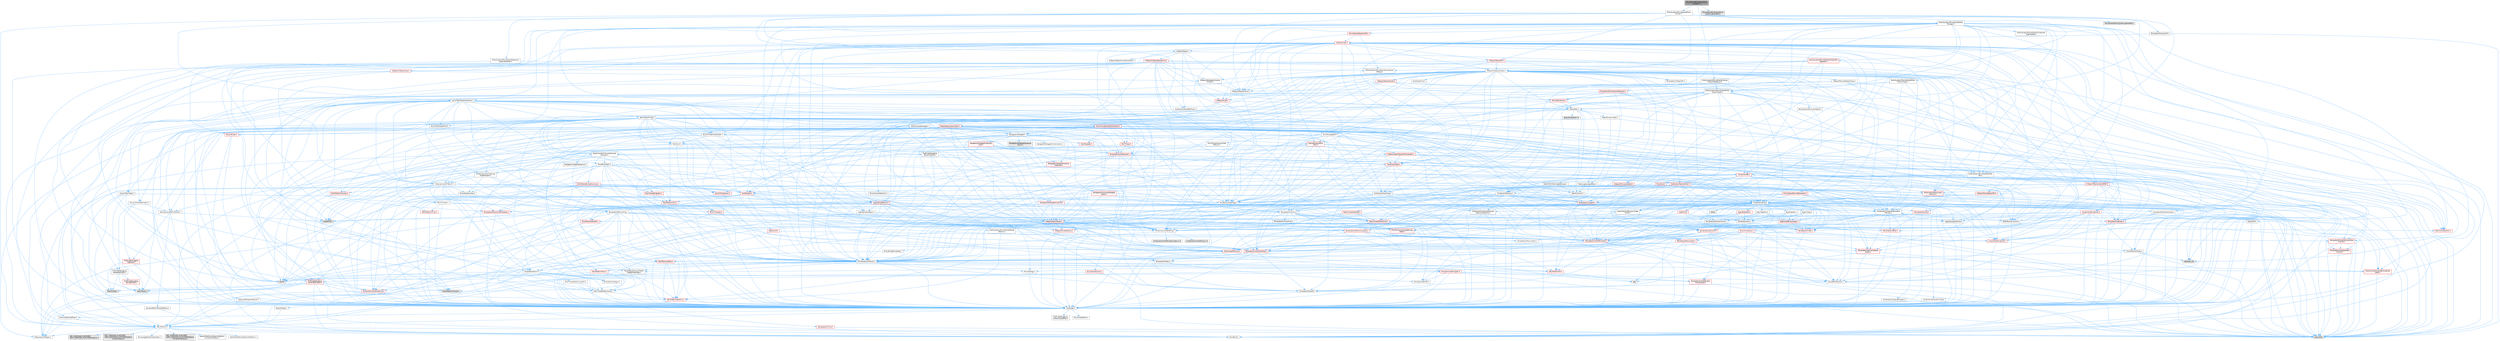 digraph "MovieSceneBindingLifetimeSystem.h"
{
 // INTERACTIVE_SVG=YES
 // LATEX_PDF_SIZE
  bgcolor="transparent";
  edge [fontname=Helvetica,fontsize=10,labelfontname=Helvetica,labelfontsize=10];
  node [fontname=Helvetica,fontsize=10,shape=box,height=0.2,width=0.4];
  Node1 [id="Node000001",label="MovieSceneBindingLifetime\lSystem.h",height=0.2,width=0.4,color="gray40", fillcolor="grey60", style="filled", fontcolor="black",tooltip=" "];
  Node1 -> Node2 [id="edge1_Node000001_Node000002",color="steelblue1",style="solid",tooltip=" "];
  Node2 [id="Node000002",label="EntitySystem/MovieSceneEntity\lSystem.h",height=0.2,width=0.4,color="grey40", fillcolor="white", style="filled",URL="$dd/d4b/MovieSceneEntitySystem_8h.html",tooltip=" "];
  Node2 -> Node3 [id="edge2_Node000002_Node000003",color="steelblue1",style="solid",tooltip=" "];
  Node3 [id="Node000003",label="Async/TaskGraphInterfaces.h",height=0.2,width=0.4,color="grey40", fillcolor="white", style="filled",URL="$d2/d4c/TaskGraphInterfaces_8h.html",tooltip=" "];
  Node3 -> Node4 [id="edge3_Node000003_Node000004",color="steelblue1",style="solid",tooltip=" "];
  Node4 [id="Node000004",label="CoreTypes.h",height=0.2,width=0.4,color="grey40", fillcolor="white", style="filled",URL="$dc/dec/CoreTypes_8h.html",tooltip=" "];
  Node4 -> Node5 [id="edge4_Node000004_Node000005",color="steelblue1",style="solid",tooltip=" "];
  Node5 [id="Node000005",label="HAL/Platform.h",height=0.2,width=0.4,color="grey40", fillcolor="white", style="filled",URL="$d9/dd0/Platform_8h.html",tooltip=" "];
  Node5 -> Node6 [id="edge5_Node000005_Node000006",color="steelblue1",style="solid",tooltip=" "];
  Node6 [id="Node000006",label="Misc/Build.h",height=0.2,width=0.4,color="grey40", fillcolor="white", style="filled",URL="$d3/dbb/Build_8h.html",tooltip=" "];
  Node5 -> Node7 [id="edge6_Node000005_Node000007",color="steelblue1",style="solid",tooltip=" "];
  Node7 [id="Node000007",label="Misc/LargeWorldCoordinates.h",height=0.2,width=0.4,color="grey40", fillcolor="white", style="filled",URL="$d2/dcb/LargeWorldCoordinates_8h.html",tooltip=" "];
  Node5 -> Node8 [id="edge7_Node000005_Node000008",color="steelblue1",style="solid",tooltip=" "];
  Node8 [id="Node000008",label="type_traits",height=0.2,width=0.4,color="grey60", fillcolor="#E0E0E0", style="filled",tooltip=" "];
  Node5 -> Node9 [id="edge8_Node000005_Node000009",color="steelblue1",style="solid",tooltip=" "];
  Node9 [id="Node000009",label="PreprocessorHelpers.h",height=0.2,width=0.4,color="grey40", fillcolor="white", style="filled",URL="$db/ddb/PreprocessorHelpers_8h.html",tooltip=" "];
  Node5 -> Node10 [id="edge9_Node000005_Node000010",color="steelblue1",style="solid",tooltip=" "];
  Node10 [id="Node000010",label="UBT_COMPILED_PLATFORM\l/UBT_COMPILED_PLATFORMPlatform\lCompilerPreSetup.h",height=0.2,width=0.4,color="grey60", fillcolor="#E0E0E0", style="filled",tooltip=" "];
  Node5 -> Node11 [id="edge10_Node000005_Node000011",color="steelblue1",style="solid",tooltip=" "];
  Node11 [id="Node000011",label="GenericPlatform/GenericPlatform\lCompilerPreSetup.h",height=0.2,width=0.4,color="grey40", fillcolor="white", style="filled",URL="$d9/dc8/GenericPlatformCompilerPreSetup_8h.html",tooltip=" "];
  Node5 -> Node12 [id="edge11_Node000005_Node000012",color="steelblue1",style="solid",tooltip=" "];
  Node12 [id="Node000012",label="GenericPlatform/GenericPlatform.h",height=0.2,width=0.4,color="grey40", fillcolor="white", style="filled",URL="$d6/d84/GenericPlatform_8h.html",tooltip=" "];
  Node5 -> Node13 [id="edge12_Node000005_Node000013",color="steelblue1",style="solid",tooltip=" "];
  Node13 [id="Node000013",label="UBT_COMPILED_PLATFORM\l/UBT_COMPILED_PLATFORMPlatform.h",height=0.2,width=0.4,color="grey60", fillcolor="#E0E0E0", style="filled",tooltip=" "];
  Node5 -> Node14 [id="edge13_Node000005_Node000014",color="steelblue1",style="solid",tooltip=" "];
  Node14 [id="Node000014",label="UBT_COMPILED_PLATFORM\l/UBT_COMPILED_PLATFORMPlatform\lCompilerSetup.h",height=0.2,width=0.4,color="grey60", fillcolor="#E0E0E0", style="filled",tooltip=" "];
  Node4 -> Node15 [id="edge14_Node000004_Node000015",color="steelblue1",style="solid",tooltip=" "];
  Node15 [id="Node000015",label="ProfilingDebugging\l/UMemoryDefines.h",height=0.2,width=0.4,color="grey40", fillcolor="white", style="filled",URL="$d2/da2/UMemoryDefines_8h.html",tooltip=" "];
  Node4 -> Node16 [id="edge15_Node000004_Node000016",color="steelblue1",style="solid",tooltip=" "];
  Node16 [id="Node000016",label="Misc/CoreMiscDefines.h",height=0.2,width=0.4,color="grey40", fillcolor="white", style="filled",URL="$da/d38/CoreMiscDefines_8h.html",tooltip=" "];
  Node16 -> Node5 [id="edge16_Node000016_Node000005",color="steelblue1",style="solid",tooltip=" "];
  Node16 -> Node9 [id="edge17_Node000016_Node000009",color="steelblue1",style="solid",tooltip=" "];
  Node4 -> Node17 [id="edge18_Node000004_Node000017",color="steelblue1",style="solid",tooltip=" "];
  Node17 [id="Node000017",label="Misc/CoreDefines.h",height=0.2,width=0.4,color="grey40", fillcolor="white", style="filled",URL="$d3/dd2/CoreDefines_8h.html",tooltip=" "];
  Node3 -> Node18 [id="edge19_Node000003_Node000018",color="steelblue1",style="solid",tooltip=" "];
  Node18 [id="Node000018",label="Misc/AssertionMacros.h",height=0.2,width=0.4,color="grey40", fillcolor="white", style="filled",URL="$d0/dfa/AssertionMacros_8h.html",tooltip=" "];
  Node18 -> Node4 [id="edge20_Node000018_Node000004",color="steelblue1",style="solid",tooltip=" "];
  Node18 -> Node5 [id="edge21_Node000018_Node000005",color="steelblue1",style="solid",tooltip=" "];
  Node18 -> Node19 [id="edge22_Node000018_Node000019",color="steelblue1",style="solid",tooltip=" "];
  Node19 [id="Node000019",label="HAL/PlatformMisc.h",height=0.2,width=0.4,color="red", fillcolor="#FFF0F0", style="filled",URL="$d0/df5/PlatformMisc_8h.html",tooltip=" "];
  Node19 -> Node4 [id="edge23_Node000019_Node000004",color="steelblue1",style="solid",tooltip=" "];
  Node19 -> Node47 [id="edge24_Node000019_Node000047",color="steelblue1",style="solid",tooltip=" "];
  Node47 [id="Node000047",label="ProfilingDebugging\l/CpuProfilerTrace.h",height=0.2,width=0.4,color="red", fillcolor="#FFF0F0", style="filled",URL="$da/dcb/CpuProfilerTrace_8h.html",tooltip=" "];
  Node47 -> Node4 [id="edge25_Node000047_Node000004",color="steelblue1",style="solid",tooltip=" "];
  Node47 -> Node27 [id="edge26_Node000047_Node000027",color="steelblue1",style="solid",tooltip=" "];
  Node27 [id="Node000027",label="Containers/ContainersFwd.h",height=0.2,width=0.4,color="red", fillcolor="#FFF0F0", style="filled",URL="$d4/d0a/ContainersFwd_8h.html",tooltip=" "];
  Node27 -> Node5 [id="edge27_Node000027_Node000005",color="steelblue1",style="solid",tooltip=" "];
  Node27 -> Node4 [id="edge28_Node000027_Node000004",color="steelblue1",style="solid",tooltip=" "];
  Node47 -> Node48 [id="edge29_Node000047_Node000048",color="steelblue1",style="solid",tooltip=" "];
  Node48 [id="Node000048",label="HAL/PlatformAtomics.h",height=0.2,width=0.4,color="red", fillcolor="#FFF0F0", style="filled",URL="$d3/d36/PlatformAtomics_8h.html",tooltip=" "];
  Node48 -> Node4 [id="edge30_Node000048_Node000004",color="steelblue1",style="solid",tooltip=" "];
  Node47 -> Node9 [id="edge31_Node000047_Node000009",color="steelblue1",style="solid",tooltip=" "];
  Node47 -> Node6 [id="edge32_Node000047_Node000006",color="steelblue1",style="solid",tooltip=" "];
  Node47 -> Node51 [id="edge33_Node000047_Node000051",color="steelblue1",style="solid",tooltip=" "];
  Node51 [id="Node000051",label="Trace/Config.h",height=0.2,width=0.4,color="grey60", fillcolor="#E0E0E0", style="filled",tooltip=" "];
  Node47 -> Node52 [id="edge34_Node000047_Node000052",color="steelblue1",style="solid",tooltip=" "];
  Node52 [id="Node000052",label="Trace/Detail/Channel.h",height=0.2,width=0.4,color="grey60", fillcolor="#E0E0E0", style="filled",tooltip=" "];
  Node47 -> Node54 [id="edge35_Node000047_Node000054",color="steelblue1",style="solid",tooltip=" "];
  Node54 [id="Node000054",label="Trace/Trace.h",height=0.2,width=0.4,color="grey60", fillcolor="#E0E0E0", style="filled",tooltip=" "];
  Node18 -> Node9 [id="edge36_Node000018_Node000009",color="steelblue1",style="solid",tooltip=" "];
  Node18 -> Node55 [id="edge37_Node000018_Node000055",color="steelblue1",style="solid",tooltip=" "];
  Node55 [id="Node000055",label="Templates/EnableIf.h",height=0.2,width=0.4,color="grey40", fillcolor="white", style="filled",URL="$d7/d60/EnableIf_8h.html",tooltip=" "];
  Node55 -> Node4 [id="edge38_Node000055_Node000004",color="steelblue1",style="solid",tooltip=" "];
  Node18 -> Node56 [id="edge39_Node000018_Node000056",color="steelblue1",style="solid",tooltip=" "];
  Node56 [id="Node000056",label="Templates/IsArrayOrRefOf\lTypeByPredicate.h",height=0.2,width=0.4,color="grey40", fillcolor="white", style="filled",URL="$d6/da1/IsArrayOrRefOfTypeByPredicate_8h.html",tooltip=" "];
  Node56 -> Node4 [id="edge40_Node000056_Node000004",color="steelblue1",style="solid",tooltip=" "];
  Node18 -> Node57 [id="edge41_Node000018_Node000057",color="steelblue1",style="solid",tooltip=" "];
  Node57 [id="Node000057",label="Templates/IsValidVariadic\lFunctionArg.h",height=0.2,width=0.4,color="red", fillcolor="#FFF0F0", style="filled",URL="$d0/dc8/IsValidVariadicFunctionArg_8h.html",tooltip=" "];
  Node57 -> Node4 [id="edge42_Node000057_Node000004",color="steelblue1",style="solid",tooltip=" "];
  Node57 -> Node8 [id="edge43_Node000057_Node000008",color="steelblue1",style="solid",tooltip=" "];
  Node18 -> Node59 [id="edge44_Node000018_Node000059",color="steelblue1",style="solid",tooltip=" "];
  Node59 [id="Node000059",label="Traits/IsCharEncodingCompatible\lWith.h",height=0.2,width=0.4,color="red", fillcolor="#FFF0F0", style="filled",URL="$df/dd1/IsCharEncodingCompatibleWith_8h.html",tooltip=" "];
  Node59 -> Node8 [id="edge45_Node000059_Node000008",color="steelblue1",style="solid",tooltip=" "];
  Node18 -> Node61 [id="edge46_Node000018_Node000061",color="steelblue1",style="solid",tooltip=" "];
  Node61 [id="Node000061",label="Misc/VarArgs.h",height=0.2,width=0.4,color="grey40", fillcolor="white", style="filled",URL="$d5/d6f/VarArgs_8h.html",tooltip=" "];
  Node61 -> Node4 [id="edge47_Node000061_Node000004",color="steelblue1",style="solid",tooltip=" "];
  Node18 -> Node62 [id="edge48_Node000018_Node000062",color="steelblue1",style="solid",tooltip=" "];
  Node62 [id="Node000062",label="String/FormatStringSan.h",height=0.2,width=0.4,color="red", fillcolor="#FFF0F0", style="filled",URL="$d3/d8b/FormatStringSan_8h.html",tooltip=" "];
  Node62 -> Node8 [id="edge49_Node000062_Node000008",color="steelblue1",style="solid",tooltip=" "];
  Node62 -> Node4 [id="edge50_Node000062_Node000004",color="steelblue1",style="solid",tooltip=" "];
  Node62 -> Node63 [id="edge51_Node000062_Node000063",color="steelblue1",style="solid",tooltip=" "];
  Node63 [id="Node000063",label="Templates/Requires.h",height=0.2,width=0.4,color="grey40", fillcolor="white", style="filled",URL="$dc/d96/Requires_8h.html",tooltip=" "];
  Node63 -> Node55 [id="edge52_Node000063_Node000055",color="steelblue1",style="solid",tooltip=" "];
  Node63 -> Node8 [id="edge53_Node000063_Node000008",color="steelblue1",style="solid",tooltip=" "];
  Node62 -> Node64 [id="edge54_Node000062_Node000064",color="steelblue1",style="solid",tooltip=" "];
  Node64 [id="Node000064",label="Templates/Identity.h",height=0.2,width=0.4,color="grey40", fillcolor="white", style="filled",URL="$d0/dd5/Identity_8h.html",tooltip=" "];
  Node62 -> Node57 [id="edge55_Node000062_Node000057",color="steelblue1",style="solid",tooltip=" "];
  Node62 -> Node27 [id="edge56_Node000062_Node000027",color="steelblue1",style="solid",tooltip=" "];
  Node18 -> Node68 [id="edge57_Node000018_Node000068",color="steelblue1",style="solid",tooltip=" "];
  Node68 [id="Node000068",label="atomic",height=0.2,width=0.4,color="grey60", fillcolor="#E0E0E0", style="filled",tooltip=" "];
  Node3 -> Node69 [id="edge58_Node000003_Node000069",color="steelblue1",style="solid",tooltip=" "];
  Node69 [id="Node000069",label="Containers/ContainerAllocation\lPolicies.h",height=0.2,width=0.4,color="grey40", fillcolor="white", style="filled",URL="$d7/dff/ContainerAllocationPolicies_8h.html",tooltip=" "];
  Node69 -> Node4 [id="edge59_Node000069_Node000004",color="steelblue1",style="solid",tooltip=" "];
  Node69 -> Node70 [id="edge60_Node000069_Node000070",color="steelblue1",style="solid",tooltip=" "];
  Node70 [id="Node000070",label="Containers/ContainerHelpers.h",height=0.2,width=0.4,color="grey40", fillcolor="white", style="filled",URL="$d7/d33/ContainerHelpers_8h.html",tooltip=" "];
  Node70 -> Node4 [id="edge61_Node000070_Node000004",color="steelblue1",style="solid",tooltip=" "];
  Node69 -> Node69 [id="edge62_Node000069_Node000069",color="steelblue1",style="solid",tooltip=" "];
  Node69 -> Node71 [id="edge63_Node000069_Node000071",color="steelblue1",style="solid",tooltip=" "];
  Node71 [id="Node000071",label="HAL/PlatformMath.h",height=0.2,width=0.4,color="red", fillcolor="#FFF0F0", style="filled",URL="$dc/d53/PlatformMath_8h.html",tooltip=" "];
  Node71 -> Node4 [id="edge64_Node000071_Node000004",color="steelblue1",style="solid",tooltip=" "];
  Node69 -> Node90 [id="edge65_Node000069_Node000090",color="steelblue1",style="solid",tooltip=" "];
  Node90 [id="Node000090",label="HAL/UnrealMemory.h",height=0.2,width=0.4,color="red", fillcolor="#FFF0F0", style="filled",URL="$d9/d96/UnrealMemory_8h.html",tooltip=" "];
  Node90 -> Node4 [id="edge66_Node000090_Node000004",color="steelblue1",style="solid",tooltip=" "];
  Node90 -> Node94 [id="edge67_Node000090_Node000094",color="steelblue1",style="solid",tooltip=" "];
  Node94 [id="Node000094",label="HAL/MemoryBase.h",height=0.2,width=0.4,color="red", fillcolor="#FFF0F0", style="filled",URL="$d6/d9f/MemoryBase_8h.html",tooltip=" "];
  Node94 -> Node4 [id="edge68_Node000094_Node000004",color="steelblue1",style="solid",tooltip=" "];
  Node94 -> Node48 [id="edge69_Node000094_Node000048",color="steelblue1",style="solid",tooltip=" "];
  Node94 -> Node31 [id="edge70_Node000094_Node000031",color="steelblue1",style="solid",tooltip=" "];
  Node31 [id="Node000031",label="HAL/PlatformCrt.h",height=0.2,width=0.4,color="red", fillcolor="#FFF0F0", style="filled",URL="$d8/d75/PlatformCrt_8h.html",tooltip=" "];
  Node31 -> Node32 [id="edge71_Node000031_Node000032",color="steelblue1",style="solid",tooltip=" "];
  Node32 [id="Node000032",label="new",height=0.2,width=0.4,color="grey60", fillcolor="#E0E0E0", style="filled",tooltip=" "];
  Node94 -> Node98 [id="edge72_Node000094_Node000098",color="steelblue1",style="solid",tooltip=" "];
  Node98 [id="Node000098",label="Templates/Atomic.h",height=0.2,width=0.4,color="grey40", fillcolor="white", style="filled",URL="$d3/d91/Atomic_8h.html",tooltip=" "];
  Node98 -> Node99 [id="edge73_Node000098_Node000099",color="steelblue1",style="solid",tooltip=" "];
  Node99 [id="Node000099",label="HAL/ThreadSafeCounter.h",height=0.2,width=0.4,color="grey40", fillcolor="white", style="filled",URL="$dc/dc9/ThreadSafeCounter_8h.html",tooltip=" "];
  Node99 -> Node4 [id="edge74_Node000099_Node000004",color="steelblue1",style="solid",tooltip=" "];
  Node99 -> Node48 [id="edge75_Node000099_Node000048",color="steelblue1",style="solid",tooltip=" "];
  Node98 -> Node100 [id="edge76_Node000098_Node000100",color="steelblue1",style="solid",tooltip=" "];
  Node100 [id="Node000100",label="HAL/ThreadSafeCounter64.h",height=0.2,width=0.4,color="grey40", fillcolor="white", style="filled",URL="$d0/d12/ThreadSafeCounter64_8h.html",tooltip=" "];
  Node100 -> Node4 [id="edge77_Node000100_Node000004",color="steelblue1",style="solid",tooltip=" "];
  Node100 -> Node99 [id="edge78_Node000100_Node000099",color="steelblue1",style="solid",tooltip=" "];
  Node98 -> Node86 [id="edge79_Node000098_Node000086",color="steelblue1",style="solid",tooltip=" "];
  Node86 [id="Node000086",label="Templates/IsIntegral.h",height=0.2,width=0.4,color="grey40", fillcolor="white", style="filled",URL="$da/d64/IsIntegral_8h.html",tooltip=" "];
  Node86 -> Node4 [id="edge80_Node000086_Node000004",color="steelblue1",style="solid",tooltip=" "];
  Node98 -> Node101 [id="edge81_Node000098_Node000101",color="steelblue1",style="solid",tooltip=" "];
  Node101 [id="Node000101",label="Templates/IsTrivial.h",height=0.2,width=0.4,color="red", fillcolor="#FFF0F0", style="filled",URL="$da/d4c/IsTrivial_8h.html",tooltip=" "];
  Node101 -> Node8 [id="edge82_Node000101_Node000008",color="steelblue1",style="solid",tooltip=" "];
  Node98 -> Node103 [id="edge83_Node000098_Node000103",color="steelblue1",style="solid",tooltip=" "];
  Node103 [id="Node000103",label="Traits/IntType.h",height=0.2,width=0.4,color="grey40", fillcolor="white", style="filled",URL="$d7/deb/IntType_8h.html",tooltip=" "];
  Node103 -> Node5 [id="edge84_Node000103_Node000005",color="steelblue1",style="solid",tooltip=" "];
  Node98 -> Node68 [id="edge85_Node000098_Node000068",color="steelblue1",style="solid",tooltip=" "];
  Node69 -> Node41 [id="edge86_Node000069_Node000041",color="steelblue1",style="solid",tooltip=" "];
  Node41 [id="Node000041",label="Math/NumericLimits.h",height=0.2,width=0.4,color="grey40", fillcolor="white", style="filled",URL="$df/d1b/NumericLimits_8h.html",tooltip=" "];
  Node41 -> Node4 [id="edge87_Node000041_Node000004",color="steelblue1",style="solid",tooltip=" "];
  Node69 -> Node18 [id="edge88_Node000069_Node000018",color="steelblue1",style="solid",tooltip=" "];
  Node69 -> Node107 [id="edge89_Node000069_Node000107",color="steelblue1",style="solid",tooltip=" "];
  Node107 [id="Node000107",label="Templates/IsPolymorphic.h",height=0.2,width=0.4,color="grey40", fillcolor="white", style="filled",URL="$dc/d20/IsPolymorphic_8h.html",tooltip=" "];
  Node69 -> Node108 [id="edge90_Node000069_Node000108",color="steelblue1",style="solid",tooltip=" "];
  Node108 [id="Node000108",label="Templates/MemoryOps.h",height=0.2,width=0.4,color="red", fillcolor="#FFF0F0", style="filled",URL="$db/dea/MemoryOps_8h.html",tooltip=" "];
  Node108 -> Node4 [id="edge91_Node000108_Node000004",color="steelblue1",style="solid",tooltip=" "];
  Node108 -> Node90 [id="edge92_Node000108_Node000090",color="steelblue1",style="solid",tooltip=" "];
  Node108 -> Node63 [id="edge93_Node000108_Node000063",color="steelblue1",style="solid",tooltip=" "];
  Node108 -> Node77 [id="edge94_Node000108_Node000077",color="steelblue1",style="solid",tooltip=" "];
  Node77 [id="Node000077",label="Templates/UnrealTypeTraits.h",height=0.2,width=0.4,color="red", fillcolor="#FFF0F0", style="filled",URL="$d2/d2d/UnrealTypeTraits_8h.html",tooltip=" "];
  Node77 -> Node4 [id="edge95_Node000077_Node000004",color="steelblue1",style="solid",tooltip=" "];
  Node77 -> Node18 [id="edge96_Node000077_Node000018",color="steelblue1",style="solid",tooltip=" "];
  Node77 -> Node55 [id="edge97_Node000077_Node000055",color="steelblue1",style="solid",tooltip=" "];
  Node77 -> Node80 [id="edge98_Node000077_Node000080",color="steelblue1",style="solid",tooltip=" "];
  Node80 [id="Node000080",label="Templates/Models.h",height=0.2,width=0.4,color="grey40", fillcolor="white", style="filled",URL="$d3/d0c/Models_8h.html",tooltip=" "];
  Node80 -> Node64 [id="edge99_Node000080_Node000064",color="steelblue1",style="solid",tooltip=" "];
  Node108 -> Node32 [id="edge100_Node000108_Node000032",color="steelblue1",style="solid",tooltip=" "];
  Node108 -> Node8 [id="edge101_Node000108_Node000008",color="steelblue1",style="solid",tooltip=" "];
  Node69 -> Node87 [id="edge102_Node000069_Node000087",color="steelblue1",style="solid",tooltip=" "];
  Node87 [id="Node000087",label="Templates/TypeCompatible\lBytes.h",height=0.2,width=0.4,color="red", fillcolor="#FFF0F0", style="filled",URL="$df/d0a/TypeCompatibleBytes_8h.html",tooltip=" "];
  Node87 -> Node4 [id="edge103_Node000087_Node000004",color="steelblue1",style="solid",tooltip=" "];
  Node87 -> Node32 [id="edge104_Node000087_Node000032",color="steelblue1",style="solid",tooltip=" "];
  Node87 -> Node8 [id="edge105_Node000087_Node000008",color="steelblue1",style="solid",tooltip=" "];
  Node69 -> Node8 [id="edge106_Node000069_Node000008",color="steelblue1",style="solid",tooltip=" "];
  Node3 -> Node110 [id="edge107_Node000003_Node000110",color="steelblue1",style="solid",tooltip=" "];
  Node110 [id="Node000110",label="Containers/Array.h",height=0.2,width=0.4,color="grey40", fillcolor="white", style="filled",URL="$df/dd0/Array_8h.html",tooltip=" "];
  Node110 -> Node4 [id="edge108_Node000110_Node000004",color="steelblue1",style="solid",tooltip=" "];
  Node110 -> Node18 [id="edge109_Node000110_Node000018",color="steelblue1",style="solid",tooltip=" "];
  Node110 -> Node111 [id="edge110_Node000110_Node000111",color="steelblue1",style="solid",tooltip=" "];
  Node111 [id="Node000111",label="Misc/IntrusiveUnsetOptional\lState.h",height=0.2,width=0.4,color="red", fillcolor="#FFF0F0", style="filled",URL="$d2/d0a/IntrusiveUnsetOptionalState_8h.html",tooltip=" "];
  Node110 -> Node113 [id="edge111_Node000110_Node000113",color="steelblue1",style="solid",tooltip=" "];
  Node113 [id="Node000113",label="Misc/ReverseIterate.h",height=0.2,width=0.4,color="red", fillcolor="#FFF0F0", style="filled",URL="$db/de3/ReverseIterate_8h.html",tooltip=" "];
  Node113 -> Node5 [id="edge112_Node000113_Node000005",color="steelblue1",style="solid",tooltip=" "];
  Node110 -> Node90 [id="edge113_Node000110_Node000090",color="steelblue1",style="solid",tooltip=" "];
  Node110 -> Node77 [id="edge114_Node000110_Node000077",color="steelblue1",style="solid",tooltip=" "];
  Node110 -> Node115 [id="edge115_Node000110_Node000115",color="steelblue1",style="solid",tooltip=" "];
  Node115 [id="Node000115",label="Templates/UnrealTemplate.h",height=0.2,width=0.4,color="red", fillcolor="#FFF0F0", style="filled",URL="$d4/d24/UnrealTemplate_8h.html",tooltip=" "];
  Node115 -> Node4 [id="edge116_Node000115_Node000004",color="steelblue1",style="solid",tooltip=" "];
  Node115 -> Node90 [id="edge117_Node000115_Node000090",color="steelblue1",style="solid",tooltip=" "];
  Node115 -> Node77 [id="edge118_Node000115_Node000077",color="steelblue1",style="solid",tooltip=" "];
  Node115 -> Node63 [id="edge119_Node000115_Node000063",color="steelblue1",style="solid",tooltip=" "];
  Node115 -> Node87 [id="edge120_Node000115_Node000087",color="steelblue1",style="solid",tooltip=" "];
  Node115 -> Node64 [id="edge121_Node000115_Node000064",color="steelblue1",style="solid",tooltip=" "];
  Node115 -> Node8 [id="edge122_Node000115_Node000008",color="steelblue1",style="solid",tooltip=" "];
  Node110 -> Node118 [id="edge123_Node000110_Node000118",color="steelblue1",style="solid",tooltip=" "];
  Node118 [id="Node000118",label="Containers/AllowShrinking.h",height=0.2,width=0.4,color="grey40", fillcolor="white", style="filled",URL="$d7/d1a/AllowShrinking_8h.html",tooltip=" "];
  Node118 -> Node4 [id="edge124_Node000118_Node000004",color="steelblue1",style="solid",tooltip=" "];
  Node110 -> Node69 [id="edge125_Node000110_Node000069",color="steelblue1",style="solid",tooltip=" "];
  Node110 -> Node119 [id="edge126_Node000110_Node000119",color="steelblue1",style="solid",tooltip=" "];
  Node119 [id="Node000119",label="Containers/ContainerElement\lTypeCompatibility.h",height=0.2,width=0.4,color="grey40", fillcolor="white", style="filled",URL="$df/ddf/ContainerElementTypeCompatibility_8h.html",tooltip=" "];
  Node119 -> Node4 [id="edge127_Node000119_Node000004",color="steelblue1",style="solid",tooltip=" "];
  Node119 -> Node77 [id="edge128_Node000119_Node000077",color="steelblue1",style="solid",tooltip=" "];
  Node110 -> Node120 [id="edge129_Node000110_Node000120",color="steelblue1",style="solid",tooltip=" "];
  Node120 [id="Node000120",label="Serialization/Archive.h",height=0.2,width=0.4,color="red", fillcolor="#FFF0F0", style="filled",URL="$d7/d3b/Archive_8h.html",tooltip=" "];
  Node120 -> Node4 [id="edge130_Node000120_Node000004",color="steelblue1",style="solid",tooltip=" "];
  Node120 -> Node18 [id="edge131_Node000120_Node000018",color="steelblue1",style="solid",tooltip=" "];
  Node120 -> Node6 [id="edge132_Node000120_Node000006",color="steelblue1",style="solid",tooltip=" "];
  Node120 -> Node61 [id="edge133_Node000120_Node000061",color="steelblue1",style="solid",tooltip=" "];
  Node120 -> Node55 [id="edge134_Node000120_Node000055",color="steelblue1",style="solid",tooltip=" "];
  Node120 -> Node56 [id="edge135_Node000120_Node000056",color="steelblue1",style="solid",tooltip=" "];
  Node120 -> Node57 [id="edge136_Node000120_Node000057",color="steelblue1",style="solid",tooltip=" "];
  Node120 -> Node115 [id="edge137_Node000120_Node000115",color="steelblue1",style="solid",tooltip=" "];
  Node120 -> Node59 [id="edge138_Node000120_Node000059",color="steelblue1",style="solid",tooltip=" "];
  Node110 -> Node130 [id="edge139_Node000110_Node000130",color="steelblue1",style="solid",tooltip=" "];
  Node130 [id="Node000130",label="Serialization/MemoryImage\lWriter.h",height=0.2,width=0.4,color="grey40", fillcolor="white", style="filled",URL="$d0/d08/MemoryImageWriter_8h.html",tooltip=" "];
  Node130 -> Node4 [id="edge140_Node000130_Node000004",color="steelblue1",style="solid",tooltip=" "];
  Node130 -> Node131 [id="edge141_Node000130_Node000131",color="steelblue1",style="solid",tooltip=" "];
  Node131 [id="Node000131",label="Serialization/MemoryLayout.h",height=0.2,width=0.4,color="red", fillcolor="#FFF0F0", style="filled",URL="$d7/d66/MemoryLayout_8h.html",tooltip=" "];
  Node131 -> Node21 [id="edge142_Node000131_Node000021",color="steelblue1",style="solid",tooltip=" "];
  Node21 [id="Node000021",label="Containers/StringFwd.h",height=0.2,width=0.4,color="red", fillcolor="#FFF0F0", style="filled",URL="$df/d37/StringFwd_8h.html",tooltip=" "];
  Node21 -> Node4 [id="edge143_Node000021_Node000004",color="steelblue1",style="solid",tooltip=" "];
  Node21 -> Node22 [id="edge144_Node000021_Node000022",color="steelblue1",style="solid",tooltip=" "];
  Node22 [id="Node000022",label="Traits/ElementType.h",height=0.2,width=0.4,color="grey40", fillcolor="white", style="filled",URL="$d5/d4f/ElementType_8h.html",tooltip=" "];
  Node22 -> Node5 [id="edge145_Node000022_Node000005",color="steelblue1",style="solid",tooltip=" "];
  Node22 -> Node23 [id="edge146_Node000022_Node000023",color="steelblue1",style="solid",tooltip=" "];
  Node23 [id="Node000023",label="initializer_list",height=0.2,width=0.4,color="grey60", fillcolor="#E0E0E0", style="filled",tooltip=" "];
  Node22 -> Node8 [id="edge147_Node000022_Node000008",color="steelblue1",style="solid",tooltip=" "];
  Node131 -> Node90 [id="edge148_Node000131_Node000090",color="steelblue1",style="solid",tooltip=" "];
  Node131 -> Node55 [id="edge149_Node000131_Node000055",color="steelblue1",style="solid",tooltip=" "];
  Node131 -> Node107 [id="edge150_Node000131_Node000107",color="steelblue1",style="solid",tooltip=" "];
  Node131 -> Node80 [id="edge151_Node000131_Node000080",color="steelblue1",style="solid",tooltip=" "];
  Node131 -> Node115 [id="edge152_Node000131_Node000115",color="steelblue1",style="solid",tooltip=" "];
  Node110 -> Node144 [id="edge153_Node000110_Node000144",color="steelblue1",style="solid",tooltip=" "];
  Node144 [id="Node000144",label="Algo/Heapify.h",height=0.2,width=0.4,color="grey40", fillcolor="white", style="filled",URL="$d0/d2a/Heapify_8h.html",tooltip=" "];
  Node144 -> Node145 [id="edge154_Node000144_Node000145",color="steelblue1",style="solid",tooltip=" "];
  Node145 [id="Node000145",label="Algo/Impl/BinaryHeap.h",height=0.2,width=0.4,color="red", fillcolor="#FFF0F0", style="filled",URL="$d7/da3/Algo_2Impl_2BinaryHeap_8h.html",tooltip=" "];
  Node145 -> Node146 [id="edge155_Node000145_Node000146",color="steelblue1",style="solid",tooltip=" "];
  Node146 [id="Node000146",label="Templates/Invoke.h",height=0.2,width=0.4,color="red", fillcolor="#FFF0F0", style="filled",URL="$d7/deb/Invoke_8h.html",tooltip=" "];
  Node146 -> Node4 [id="edge156_Node000146_Node000004",color="steelblue1",style="solid",tooltip=" "];
  Node146 -> Node115 [id="edge157_Node000146_Node000115",color="steelblue1",style="solid",tooltip=" "];
  Node146 -> Node8 [id="edge158_Node000146_Node000008",color="steelblue1",style="solid",tooltip=" "];
  Node145 -> Node8 [id="edge159_Node000145_Node000008",color="steelblue1",style="solid",tooltip=" "];
  Node144 -> Node150 [id="edge160_Node000144_Node000150",color="steelblue1",style="solid",tooltip=" "];
  Node150 [id="Node000150",label="Templates/IdentityFunctor.h",height=0.2,width=0.4,color="grey40", fillcolor="white", style="filled",URL="$d7/d2e/IdentityFunctor_8h.html",tooltip=" "];
  Node150 -> Node5 [id="edge161_Node000150_Node000005",color="steelblue1",style="solid",tooltip=" "];
  Node144 -> Node146 [id="edge162_Node000144_Node000146",color="steelblue1",style="solid",tooltip=" "];
  Node144 -> Node151 [id="edge163_Node000144_Node000151",color="steelblue1",style="solid",tooltip=" "];
  Node151 [id="Node000151",label="Templates/Less.h",height=0.2,width=0.4,color="grey40", fillcolor="white", style="filled",URL="$de/dc8/Less_8h.html",tooltip=" "];
  Node151 -> Node4 [id="edge164_Node000151_Node000004",color="steelblue1",style="solid",tooltip=" "];
  Node151 -> Node115 [id="edge165_Node000151_Node000115",color="steelblue1",style="solid",tooltip=" "];
  Node144 -> Node115 [id="edge166_Node000144_Node000115",color="steelblue1",style="solid",tooltip=" "];
  Node110 -> Node152 [id="edge167_Node000110_Node000152",color="steelblue1",style="solid",tooltip=" "];
  Node152 [id="Node000152",label="Algo/HeapSort.h",height=0.2,width=0.4,color="grey40", fillcolor="white", style="filled",URL="$d3/d92/HeapSort_8h.html",tooltip=" "];
  Node152 -> Node145 [id="edge168_Node000152_Node000145",color="steelblue1",style="solid",tooltip=" "];
  Node152 -> Node150 [id="edge169_Node000152_Node000150",color="steelblue1",style="solid",tooltip=" "];
  Node152 -> Node151 [id="edge170_Node000152_Node000151",color="steelblue1",style="solid",tooltip=" "];
  Node152 -> Node115 [id="edge171_Node000152_Node000115",color="steelblue1",style="solid",tooltip=" "];
  Node110 -> Node153 [id="edge172_Node000110_Node000153",color="steelblue1",style="solid",tooltip=" "];
  Node153 [id="Node000153",label="Algo/IsHeap.h",height=0.2,width=0.4,color="grey40", fillcolor="white", style="filled",URL="$de/d32/IsHeap_8h.html",tooltip=" "];
  Node153 -> Node145 [id="edge173_Node000153_Node000145",color="steelblue1",style="solid",tooltip=" "];
  Node153 -> Node150 [id="edge174_Node000153_Node000150",color="steelblue1",style="solid",tooltip=" "];
  Node153 -> Node146 [id="edge175_Node000153_Node000146",color="steelblue1",style="solid",tooltip=" "];
  Node153 -> Node151 [id="edge176_Node000153_Node000151",color="steelblue1",style="solid",tooltip=" "];
  Node153 -> Node115 [id="edge177_Node000153_Node000115",color="steelblue1",style="solid",tooltip=" "];
  Node110 -> Node145 [id="edge178_Node000110_Node000145",color="steelblue1",style="solid",tooltip=" "];
  Node110 -> Node154 [id="edge179_Node000110_Node000154",color="steelblue1",style="solid",tooltip=" "];
  Node154 [id="Node000154",label="Algo/StableSort.h",height=0.2,width=0.4,color="red", fillcolor="#FFF0F0", style="filled",URL="$d7/d3c/StableSort_8h.html",tooltip=" "];
  Node154 -> Node150 [id="edge180_Node000154_Node000150",color="steelblue1",style="solid",tooltip=" "];
  Node154 -> Node146 [id="edge181_Node000154_Node000146",color="steelblue1",style="solid",tooltip=" "];
  Node154 -> Node151 [id="edge182_Node000154_Node000151",color="steelblue1",style="solid",tooltip=" "];
  Node154 -> Node115 [id="edge183_Node000154_Node000115",color="steelblue1",style="solid",tooltip=" "];
  Node110 -> Node157 [id="edge184_Node000110_Node000157",color="steelblue1",style="solid",tooltip=" "];
  Node157 [id="Node000157",label="Concepts/GetTypeHashable.h",height=0.2,width=0.4,color="grey40", fillcolor="white", style="filled",URL="$d3/da2/GetTypeHashable_8h.html",tooltip=" "];
  Node157 -> Node4 [id="edge185_Node000157_Node000004",color="steelblue1",style="solid",tooltip=" "];
  Node157 -> Node135 [id="edge186_Node000157_Node000135",color="steelblue1",style="solid",tooltip=" "];
  Node135 [id="Node000135",label="Templates/TypeHash.h",height=0.2,width=0.4,color="red", fillcolor="#FFF0F0", style="filled",URL="$d1/d62/TypeHash_8h.html",tooltip=" "];
  Node135 -> Node4 [id="edge187_Node000135_Node000004",color="steelblue1",style="solid",tooltip=" "];
  Node135 -> Node63 [id="edge188_Node000135_Node000063",color="steelblue1",style="solid",tooltip=" "];
  Node135 -> Node8 [id="edge189_Node000135_Node000008",color="steelblue1",style="solid",tooltip=" "];
  Node110 -> Node150 [id="edge190_Node000110_Node000150",color="steelblue1",style="solid",tooltip=" "];
  Node110 -> Node146 [id="edge191_Node000110_Node000146",color="steelblue1",style="solid",tooltip=" "];
  Node110 -> Node151 [id="edge192_Node000110_Node000151",color="steelblue1",style="solid",tooltip=" "];
  Node110 -> Node158 [id="edge193_Node000110_Node000158",color="steelblue1",style="solid",tooltip=" "];
  Node158 [id="Node000158",label="Templates/LosesQualifiers\lFromTo.h",height=0.2,width=0.4,color="red", fillcolor="#FFF0F0", style="filled",URL="$d2/db3/LosesQualifiersFromTo_8h.html",tooltip=" "];
  Node158 -> Node8 [id="edge194_Node000158_Node000008",color="steelblue1",style="solid",tooltip=" "];
  Node110 -> Node63 [id="edge195_Node000110_Node000063",color="steelblue1",style="solid",tooltip=" "];
  Node110 -> Node159 [id="edge196_Node000110_Node000159",color="steelblue1",style="solid",tooltip=" "];
  Node159 [id="Node000159",label="Templates/Sorting.h",height=0.2,width=0.4,color="red", fillcolor="#FFF0F0", style="filled",URL="$d3/d9e/Sorting_8h.html",tooltip=" "];
  Node159 -> Node4 [id="edge197_Node000159_Node000004",color="steelblue1",style="solid",tooltip=" "];
  Node159 -> Node71 [id="edge198_Node000159_Node000071",color="steelblue1",style="solid",tooltip=" "];
  Node159 -> Node151 [id="edge199_Node000159_Node000151",color="steelblue1",style="solid",tooltip=" "];
  Node110 -> Node163 [id="edge200_Node000110_Node000163",color="steelblue1",style="solid",tooltip=" "];
  Node163 [id="Node000163",label="Templates/AlignmentTemplates.h",height=0.2,width=0.4,color="red", fillcolor="#FFF0F0", style="filled",URL="$dd/d32/AlignmentTemplates_8h.html",tooltip=" "];
  Node163 -> Node4 [id="edge201_Node000163_Node000004",color="steelblue1",style="solid",tooltip=" "];
  Node163 -> Node86 [id="edge202_Node000163_Node000086",color="steelblue1",style="solid",tooltip=" "];
  Node110 -> Node22 [id="edge203_Node000110_Node000022",color="steelblue1",style="solid",tooltip=" "];
  Node110 -> Node88 [id="edge204_Node000110_Node000088",color="steelblue1",style="solid",tooltip=" "];
  Node88 [id="Node000088",label="limits",height=0.2,width=0.4,color="grey60", fillcolor="#E0E0E0", style="filled",tooltip=" "];
  Node110 -> Node8 [id="edge205_Node000110_Node000008",color="steelblue1",style="solid",tooltip=" "];
  Node3 -> Node164 [id="edge206_Node000003_Node000164",color="steelblue1",style="solid",tooltip=" "];
  Node164 [id="Node000164",label="Containers/UnrealString.h",height=0.2,width=0.4,color="grey40", fillcolor="white", style="filled",URL="$d5/dba/UnrealString_8h.html",tooltip=" "];
  Node164 -> Node165 [id="edge207_Node000164_Node000165",color="steelblue1",style="solid",tooltip=" "];
  Node165 [id="Node000165",label="Containers/UnrealStringIncludes.h.inl",height=0.2,width=0.4,color="grey60", fillcolor="#E0E0E0", style="filled",tooltip=" "];
  Node164 -> Node166 [id="edge208_Node000164_Node000166",color="steelblue1",style="solid",tooltip=" "];
  Node166 [id="Node000166",label="Containers/UnrealString.h.inl",height=0.2,width=0.4,color="grey60", fillcolor="#E0E0E0", style="filled",tooltip=" "];
  Node164 -> Node167 [id="edge209_Node000164_Node000167",color="steelblue1",style="solid",tooltip=" "];
  Node167 [id="Node000167",label="Misc/StringFormatArg.h",height=0.2,width=0.4,color="grey40", fillcolor="white", style="filled",URL="$d2/d16/StringFormatArg_8h.html",tooltip=" "];
  Node167 -> Node27 [id="edge210_Node000167_Node000027",color="steelblue1",style="solid",tooltip=" "];
  Node3 -> Node168 [id="edge211_Node000003_Node000168",color="steelblue1",style="solid",tooltip=" "];
  Node168 [id="Node000168",label="Templates/Function.h",height=0.2,width=0.4,color="grey40", fillcolor="white", style="filled",URL="$df/df5/Function_8h.html",tooltip=" "];
  Node168 -> Node4 [id="edge212_Node000168_Node000004",color="steelblue1",style="solid",tooltip=" "];
  Node168 -> Node18 [id="edge213_Node000168_Node000018",color="steelblue1",style="solid",tooltip=" "];
  Node168 -> Node111 [id="edge214_Node000168_Node000111",color="steelblue1",style="solid",tooltip=" "];
  Node168 -> Node90 [id="edge215_Node000168_Node000090",color="steelblue1",style="solid",tooltip=" "];
  Node168 -> Node169 [id="edge216_Node000168_Node000169",color="steelblue1",style="solid",tooltip=" "];
  Node169 [id="Node000169",label="Templates/FunctionFwd.h",height=0.2,width=0.4,color="grey40", fillcolor="white", style="filled",URL="$d6/d54/FunctionFwd_8h.html",tooltip=" "];
  Node168 -> Node77 [id="edge217_Node000168_Node000077",color="steelblue1",style="solid",tooltip=" "];
  Node168 -> Node146 [id="edge218_Node000168_Node000146",color="steelblue1",style="solid",tooltip=" "];
  Node168 -> Node115 [id="edge219_Node000168_Node000115",color="steelblue1",style="solid",tooltip=" "];
  Node168 -> Node63 [id="edge220_Node000168_Node000063",color="steelblue1",style="solid",tooltip=" "];
  Node168 -> Node162 [id="edge221_Node000168_Node000162",color="steelblue1",style="solid",tooltip=" "];
  Node162 [id="Node000162",label="Math/UnrealMathUtility.h",height=0.2,width=0.4,color="red", fillcolor="#FFF0F0", style="filled",URL="$db/db8/UnrealMathUtility_8h.html",tooltip=" "];
  Node162 -> Node4 [id="edge222_Node000162_Node000004",color="steelblue1",style="solid",tooltip=" "];
  Node162 -> Node18 [id="edge223_Node000162_Node000018",color="steelblue1",style="solid",tooltip=" "];
  Node162 -> Node71 [id="edge224_Node000162_Node000071",color="steelblue1",style="solid",tooltip=" "];
  Node162 -> Node64 [id="edge225_Node000162_Node000064",color="steelblue1",style="solid",tooltip=" "];
  Node162 -> Node63 [id="edge226_Node000162_Node000063",color="steelblue1",style="solid",tooltip=" "];
  Node168 -> Node32 [id="edge227_Node000168_Node000032",color="steelblue1",style="solid",tooltip=" "];
  Node168 -> Node8 [id="edge228_Node000168_Node000008",color="steelblue1",style="solid",tooltip=" "];
  Node3 -> Node170 [id="edge229_Node000003_Node000170",color="steelblue1",style="solid",tooltip=" "];
  Node170 [id="Node000170",label="Delegates/Delegate.h",height=0.2,width=0.4,color="grey40", fillcolor="white", style="filled",URL="$d4/d80/Delegate_8h.html",tooltip=" "];
  Node170 -> Node4 [id="edge230_Node000170_Node000004",color="steelblue1",style="solid",tooltip=" "];
  Node170 -> Node18 [id="edge231_Node000170_Node000018",color="steelblue1",style="solid",tooltip=" "];
  Node170 -> Node171 [id="edge232_Node000170_Node000171",color="steelblue1",style="solid",tooltip=" "];
  Node171 [id="Node000171",label="UObject/NameTypes.h",height=0.2,width=0.4,color="red", fillcolor="#FFF0F0", style="filled",URL="$d6/d35/NameTypes_8h.html",tooltip=" "];
  Node171 -> Node4 [id="edge233_Node000171_Node000004",color="steelblue1",style="solid",tooltip=" "];
  Node171 -> Node18 [id="edge234_Node000171_Node000018",color="steelblue1",style="solid",tooltip=" "];
  Node171 -> Node90 [id="edge235_Node000171_Node000090",color="steelblue1",style="solid",tooltip=" "];
  Node171 -> Node77 [id="edge236_Node000171_Node000077",color="steelblue1",style="solid",tooltip=" "];
  Node171 -> Node115 [id="edge237_Node000171_Node000115",color="steelblue1",style="solid",tooltip=" "];
  Node171 -> Node164 [id="edge238_Node000171_Node000164",color="steelblue1",style="solid",tooltip=" "];
  Node171 -> Node172 [id="edge239_Node000171_Node000172",color="steelblue1",style="solid",tooltip=" "];
  Node172 [id="Node000172",label="HAL/CriticalSection.h",height=0.2,width=0.4,color="red", fillcolor="#FFF0F0", style="filled",URL="$d6/d90/CriticalSection_8h.html",tooltip=" "];
  Node171 -> Node21 [id="edge240_Node000171_Node000021",color="steelblue1",style="solid",tooltip=" "];
  Node171 -> Node177 [id="edge241_Node000171_Node000177",color="steelblue1",style="solid",tooltip=" "];
  Node177 [id="Node000177",label="UObject/UnrealNames.h",height=0.2,width=0.4,color="red", fillcolor="#FFF0F0", style="filled",URL="$d8/db1/UnrealNames_8h.html",tooltip=" "];
  Node177 -> Node4 [id="edge242_Node000177_Node000004",color="steelblue1",style="solid",tooltip=" "];
  Node171 -> Node98 [id="edge243_Node000171_Node000098",color="steelblue1",style="solid",tooltip=" "];
  Node171 -> Node131 [id="edge244_Node000171_Node000131",color="steelblue1",style="solid",tooltip=" "];
  Node171 -> Node111 [id="edge245_Node000171_Node000111",color="steelblue1",style="solid",tooltip=" "];
  Node171 -> Node54 [id="edge246_Node000171_Node000054",color="steelblue1",style="solid",tooltip=" "];
  Node170 -> Node185 [id="edge247_Node000170_Node000185",color="steelblue1",style="solid",tooltip=" "];
  Node185 [id="Node000185",label="Templates/SharedPointer.h",height=0.2,width=0.4,color="red", fillcolor="#FFF0F0", style="filled",URL="$d2/d17/SharedPointer_8h.html",tooltip=" "];
  Node185 -> Node4 [id="edge248_Node000185_Node000004",color="steelblue1",style="solid",tooltip=" "];
  Node185 -> Node111 [id="edge249_Node000185_Node000111",color="steelblue1",style="solid",tooltip=" "];
  Node185 -> Node186 [id="edge250_Node000185_Node000186",color="steelblue1",style="solid",tooltip=" "];
  Node186 [id="Node000186",label="Templates/PointerIsConvertible\lFromTo.h",height=0.2,width=0.4,color="red", fillcolor="#FFF0F0", style="filled",URL="$d6/d65/PointerIsConvertibleFromTo_8h.html",tooltip=" "];
  Node186 -> Node4 [id="edge251_Node000186_Node000004",color="steelblue1",style="solid",tooltip=" "];
  Node186 -> Node158 [id="edge252_Node000186_Node000158",color="steelblue1",style="solid",tooltip=" "];
  Node186 -> Node8 [id="edge253_Node000186_Node000008",color="steelblue1",style="solid",tooltip=" "];
  Node185 -> Node18 [id="edge254_Node000185_Node000018",color="steelblue1",style="solid",tooltip=" "];
  Node185 -> Node90 [id="edge255_Node000185_Node000090",color="steelblue1",style="solid",tooltip=" "];
  Node185 -> Node110 [id="edge256_Node000185_Node000110",color="steelblue1",style="solid",tooltip=" "];
  Node185 -> Node187 [id="edge257_Node000185_Node000187",color="steelblue1",style="solid",tooltip=" "];
  Node187 [id="Node000187",label="Containers/Map.h",height=0.2,width=0.4,color="red", fillcolor="#FFF0F0", style="filled",URL="$df/d79/Map_8h.html",tooltip=" "];
  Node187 -> Node4 [id="edge258_Node000187_Node000004",color="steelblue1",style="solid",tooltip=" "];
  Node187 -> Node119 [id="edge259_Node000187_Node000119",color="steelblue1",style="solid",tooltip=" "];
  Node187 -> Node189 [id="edge260_Node000187_Node000189",color="steelblue1",style="solid",tooltip=" "];
  Node189 [id="Node000189",label="Containers/Set.h",height=0.2,width=0.4,color="red", fillcolor="#FFF0F0", style="filled",URL="$d4/d45/Set_8h.html",tooltip=" "];
  Node189 -> Node69 [id="edge261_Node000189_Node000069",color="steelblue1",style="solid",tooltip=" "];
  Node189 -> Node119 [id="edge262_Node000189_Node000119",color="steelblue1",style="solid",tooltip=" "];
  Node189 -> Node191 [id="edge263_Node000189_Node000191",color="steelblue1",style="solid",tooltip=" "];
  Node191 [id="Node000191",label="Containers/SparseArray.h",height=0.2,width=0.4,color="red", fillcolor="#FFF0F0", style="filled",URL="$d5/dbf/SparseArray_8h.html",tooltip=" "];
  Node191 -> Node4 [id="edge264_Node000191_Node000004",color="steelblue1",style="solid",tooltip=" "];
  Node191 -> Node18 [id="edge265_Node000191_Node000018",color="steelblue1",style="solid",tooltip=" "];
  Node191 -> Node90 [id="edge266_Node000191_Node000090",color="steelblue1",style="solid",tooltip=" "];
  Node191 -> Node77 [id="edge267_Node000191_Node000077",color="steelblue1",style="solid",tooltip=" "];
  Node191 -> Node115 [id="edge268_Node000191_Node000115",color="steelblue1",style="solid",tooltip=" "];
  Node191 -> Node69 [id="edge269_Node000191_Node000069",color="steelblue1",style="solid",tooltip=" "];
  Node191 -> Node151 [id="edge270_Node000191_Node000151",color="steelblue1",style="solid",tooltip=" "];
  Node191 -> Node110 [id="edge271_Node000191_Node000110",color="steelblue1",style="solid",tooltip=" "];
  Node191 -> Node162 [id="edge272_Node000191_Node000162",color="steelblue1",style="solid",tooltip=" "];
  Node191 -> Node193 [id="edge273_Node000191_Node000193",color="steelblue1",style="solid",tooltip=" "];
  Node193 [id="Node000193",label="Containers/BitArray.h",height=0.2,width=0.4,color="grey40", fillcolor="white", style="filled",URL="$d1/de4/BitArray_8h.html",tooltip=" "];
  Node193 -> Node69 [id="edge274_Node000193_Node000069",color="steelblue1",style="solid",tooltip=" "];
  Node193 -> Node4 [id="edge275_Node000193_Node000004",color="steelblue1",style="solid",tooltip=" "];
  Node193 -> Node48 [id="edge276_Node000193_Node000048",color="steelblue1",style="solid",tooltip=" "];
  Node193 -> Node90 [id="edge277_Node000193_Node000090",color="steelblue1",style="solid",tooltip=" "];
  Node193 -> Node162 [id="edge278_Node000193_Node000162",color="steelblue1",style="solid",tooltip=" "];
  Node193 -> Node18 [id="edge279_Node000193_Node000018",color="steelblue1",style="solid",tooltip=" "];
  Node193 -> Node43 [id="edge280_Node000193_Node000043",color="steelblue1",style="solid",tooltip=" "];
  Node43 [id="Node000043",label="Misc/EnumClassFlags.h",height=0.2,width=0.4,color="grey40", fillcolor="white", style="filled",URL="$d8/de7/EnumClassFlags_8h.html",tooltip=" "];
  Node193 -> Node120 [id="edge281_Node000193_Node000120",color="steelblue1",style="solid",tooltip=" "];
  Node193 -> Node130 [id="edge282_Node000193_Node000130",color="steelblue1",style="solid",tooltip=" "];
  Node193 -> Node131 [id="edge283_Node000193_Node000131",color="steelblue1",style="solid",tooltip=" "];
  Node193 -> Node55 [id="edge284_Node000193_Node000055",color="steelblue1",style="solid",tooltip=" "];
  Node193 -> Node146 [id="edge285_Node000193_Node000146",color="steelblue1",style="solid",tooltip=" "];
  Node193 -> Node115 [id="edge286_Node000193_Node000115",color="steelblue1",style="solid",tooltip=" "];
  Node193 -> Node77 [id="edge287_Node000193_Node000077",color="steelblue1",style="solid",tooltip=" "];
  Node191 -> Node194 [id="edge288_Node000191_Node000194",color="steelblue1",style="solid",tooltip=" "];
  Node194 [id="Node000194",label="Serialization/Structured\lArchive.h",height=0.2,width=0.4,color="red", fillcolor="#FFF0F0", style="filled",URL="$d9/d1e/StructuredArchive_8h.html",tooltip=" "];
  Node194 -> Node110 [id="edge289_Node000194_Node000110",color="steelblue1",style="solid",tooltip=" "];
  Node194 -> Node69 [id="edge290_Node000194_Node000069",color="steelblue1",style="solid",tooltip=" "];
  Node194 -> Node4 [id="edge291_Node000194_Node000004",color="steelblue1",style="solid",tooltip=" "];
  Node194 -> Node6 [id="edge292_Node000194_Node000006",color="steelblue1",style="solid",tooltip=" "];
  Node194 -> Node120 [id="edge293_Node000194_Node000120",color="steelblue1",style="solid",tooltip=" "];
  Node191 -> Node130 [id="edge294_Node000191_Node000130",color="steelblue1",style="solid",tooltip=" "];
  Node191 -> Node164 [id="edge295_Node000191_Node000164",color="steelblue1",style="solid",tooltip=" "];
  Node191 -> Node111 [id="edge296_Node000191_Node000111",color="steelblue1",style="solid",tooltip=" "];
  Node189 -> Node27 [id="edge297_Node000189_Node000027",color="steelblue1",style="solid",tooltip=" "];
  Node189 -> Node162 [id="edge298_Node000189_Node000162",color="steelblue1",style="solid",tooltip=" "];
  Node189 -> Node18 [id="edge299_Node000189_Node000018",color="steelblue1",style="solid",tooltip=" "];
  Node189 -> Node130 [id="edge300_Node000189_Node000130",color="steelblue1",style="solid",tooltip=" "];
  Node189 -> Node194 [id="edge301_Node000189_Node000194",color="steelblue1",style="solid",tooltip=" "];
  Node189 -> Node168 [id="edge302_Node000189_Node000168",color="steelblue1",style="solid",tooltip=" "];
  Node189 -> Node159 [id="edge303_Node000189_Node000159",color="steelblue1",style="solid",tooltip=" "];
  Node189 -> Node135 [id="edge304_Node000189_Node000135",color="steelblue1",style="solid",tooltip=" "];
  Node189 -> Node115 [id="edge305_Node000189_Node000115",color="steelblue1",style="solid",tooltip=" "];
  Node189 -> Node23 [id="edge306_Node000189_Node000023",color="steelblue1",style="solid",tooltip=" "];
  Node189 -> Node8 [id="edge307_Node000189_Node000008",color="steelblue1",style="solid",tooltip=" "];
  Node187 -> Node164 [id="edge308_Node000187_Node000164",color="steelblue1",style="solid",tooltip=" "];
  Node187 -> Node18 [id="edge309_Node000187_Node000018",color="steelblue1",style="solid",tooltip=" "];
  Node187 -> Node168 [id="edge310_Node000187_Node000168",color="steelblue1",style="solid",tooltip=" "];
  Node187 -> Node159 [id="edge311_Node000187_Node000159",color="steelblue1",style="solid",tooltip=" "];
  Node187 -> Node115 [id="edge312_Node000187_Node000115",color="steelblue1",style="solid",tooltip=" "];
  Node187 -> Node77 [id="edge313_Node000187_Node000077",color="steelblue1",style="solid",tooltip=" "];
  Node187 -> Node8 [id="edge314_Node000187_Node000008",color="steelblue1",style="solid",tooltip=" "];
  Node185 -> Node214 [id="edge315_Node000185_Node000214",color="steelblue1",style="solid",tooltip=" "];
  Node214 [id="Node000214",label="CoreGlobals.h",height=0.2,width=0.4,color="red", fillcolor="#FFF0F0", style="filled",URL="$d5/d8c/CoreGlobals_8h.html",tooltip=" "];
  Node214 -> Node164 [id="edge316_Node000214_Node000164",color="steelblue1",style="solid",tooltip=" "];
  Node214 -> Node4 [id="edge317_Node000214_Node000004",color="steelblue1",style="solid",tooltip=" "];
  Node214 -> Node215 [id="edge318_Node000214_Node000215",color="steelblue1",style="solid",tooltip=" "];
  Node215 [id="Node000215",label="HAL/PlatformTLS.h",height=0.2,width=0.4,color="red", fillcolor="#FFF0F0", style="filled",URL="$d0/def/PlatformTLS_8h.html",tooltip=" "];
  Node215 -> Node4 [id="edge319_Node000215_Node000004",color="steelblue1",style="solid",tooltip=" "];
  Node214 -> Node218 [id="edge320_Node000214_Node000218",color="steelblue1",style="solid",tooltip=" "];
  Node218 [id="Node000218",label="Logging/LogMacros.h",height=0.2,width=0.4,color="red", fillcolor="#FFF0F0", style="filled",URL="$d0/d16/LogMacros_8h.html",tooltip=" "];
  Node218 -> Node164 [id="edge321_Node000218_Node000164",color="steelblue1",style="solid",tooltip=" "];
  Node218 -> Node4 [id="edge322_Node000218_Node000004",color="steelblue1",style="solid",tooltip=" "];
  Node218 -> Node9 [id="edge323_Node000218_Node000009",color="steelblue1",style="solid",tooltip=" "];
  Node218 -> Node219 [id="edge324_Node000218_Node000219",color="steelblue1",style="solid",tooltip=" "];
  Node219 [id="Node000219",label="Logging/LogCategory.h",height=0.2,width=0.4,color="grey40", fillcolor="white", style="filled",URL="$d9/d36/LogCategory_8h.html",tooltip=" "];
  Node219 -> Node4 [id="edge325_Node000219_Node000004",color="steelblue1",style="solid",tooltip=" "];
  Node219 -> Node97 [id="edge326_Node000219_Node000097",color="steelblue1",style="solid",tooltip=" "];
  Node97 [id="Node000097",label="Logging/LogVerbosity.h",height=0.2,width=0.4,color="grey40", fillcolor="white", style="filled",URL="$d2/d8f/LogVerbosity_8h.html",tooltip=" "];
  Node97 -> Node4 [id="edge327_Node000097_Node000004",color="steelblue1",style="solid",tooltip=" "];
  Node219 -> Node171 [id="edge328_Node000219_Node000171",color="steelblue1",style="solid",tooltip=" "];
  Node218 -> Node97 [id="edge329_Node000218_Node000097",color="steelblue1",style="solid",tooltip=" "];
  Node218 -> Node18 [id="edge330_Node000218_Node000018",color="steelblue1",style="solid",tooltip=" "];
  Node218 -> Node6 [id="edge331_Node000218_Node000006",color="steelblue1",style="solid",tooltip=" "];
  Node218 -> Node61 [id="edge332_Node000218_Node000061",color="steelblue1",style="solid",tooltip=" "];
  Node218 -> Node62 [id="edge333_Node000218_Node000062",color="steelblue1",style="solid",tooltip=" "];
  Node218 -> Node55 [id="edge334_Node000218_Node000055",color="steelblue1",style="solid",tooltip=" "];
  Node218 -> Node56 [id="edge335_Node000218_Node000056",color="steelblue1",style="solid",tooltip=" "];
  Node218 -> Node57 [id="edge336_Node000218_Node000057",color="steelblue1",style="solid",tooltip=" "];
  Node218 -> Node59 [id="edge337_Node000218_Node000059",color="steelblue1",style="solid",tooltip=" "];
  Node218 -> Node8 [id="edge338_Node000218_Node000008",color="steelblue1",style="solid",tooltip=" "];
  Node214 -> Node6 [id="edge339_Node000214_Node000006",color="steelblue1",style="solid",tooltip=" "];
  Node214 -> Node43 [id="edge340_Node000214_Node000043",color="steelblue1",style="solid",tooltip=" "];
  Node214 -> Node47 [id="edge341_Node000214_Node000047",color="steelblue1",style="solid",tooltip=" "];
  Node214 -> Node98 [id="edge342_Node000214_Node000098",color="steelblue1",style="solid",tooltip=" "];
  Node214 -> Node171 [id="edge343_Node000214_Node000171",color="steelblue1",style="solid",tooltip=" "];
  Node214 -> Node68 [id="edge344_Node000214_Node000068",color="steelblue1",style="solid",tooltip=" "];
  Node170 -> Node226 [id="edge345_Node000170_Node000226",color="steelblue1",style="solid",tooltip=" "];
  Node226 [id="Node000226",label="UObject/WeakObjectPtrTemplates.h",height=0.2,width=0.4,color="red", fillcolor="#FFF0F0", style="filled",URL="$d8/d3b/WeakObjectPtrTemplates_8h.html",tooltip=" "];
  Node226 -> Node4 [id="edge346_Node000226_Node000004",color="steelblue1",style="solid",tooltip=" "];
  Node226 -> Node158 [id="edge347_Node000226_Node000158",color="steelblue1",style="solid",tooltip=" "];
  Node226 -> Node63 [id="edge348_Node000226_Node000063",color="steelblue1",style="solid",tooltip=" "];
  Node226 -> Node187 [id="edge349_Node000226_Node000187",color="steelblue1",style="solid",tooltip=" "];
  Node226 -> Node8 [id="edge350_Node000226_Node000008",color="steelblue1",style="solid",tooltip=" "];
  Node170 -> Node229 [id="edge351_Node000170_Node000229",color="steelblue1",style="solid",tooltip=" "];
  Node229 [id="Node000229",label="Delegates/MulticastDelegate\lBase.h",height=0.2,width=0.4,color="red", fillcolor="#FFF0F0", style="filled",URL="$db/d16/MulticastDelegateBase_8h.html",tooltip=" "];
  Node229 -> Node224 [id="edge352_Node000229_Node000224",color="steelblue1",style="solid",tooltip=" "];
  Node224 [id="Node000224",label="AutoRTFM.h",height=0.2,width=0.4,color="grey60", fillcolor="#E0E0E0", style="filled",tooltip=" "];
  Node229 -> Node4 [id="edge353_Node000229_Node000004",color="steelblue1",style="solid",tooltip=" "];
  Node229 -> Node69 [id="edge354_Node000229_Node000069",color="steelblue1",style="solid",tooltip=" "];
  Node229 -> Node110 [id="edge355_Node000229_Node000110",color="steelblue1",style="solid",tooltip=" "];
  Node229 -> Node162 [id="edge356_Node000229_Node000162",color="steelblue1",style="solid",tooltip=" "];
  Node229 -> Node230 [id="edge357_Node000229_Node000230",color="steelblue1",style="solid",tooltip=" "];
  Node230 [id="Node000230",label="Delegates/IDelegateInstance.h",height=0.2,width=0.4,color="red", fillcolor="#FFF0F0", style="filled",URL="$d2/d10/IDelegateInstance_8h.html",tooltip=" "];
  Node230 -> Node4 [id="edge358_Node000230_Node000004",color="steelblue1",style="solid",tooltip=" "];
  Node230 -> Node135 [id="edge359_Node000230_Node000135",color="steelblue1",style="solid",tooltip=" "];
  Node230 -> Node171 [id="edge360_Node000230_Node000171",color="steelblue1",style="solid",tooltip=" "];
  Node170 -> Node212 [id="edge361_Node000170_Node000212",color="steelblue1",style="solid",tooltip=" "];
  Node212 [id="Node000212",label="Delegates/IntegerSequence.h",height=0.2,width=0.4,color="grey40", fillcolor="white", style="filled",URL="$d2/dcc/IntegerSequence_8h.html",tooltip=" "];
  Node212 -> Node4 [id="edge362_Node000212_Node000004",color="steelblue1",style="solid",tooltip=" "];
  Node170 -> Node224 [id="edge363_Node000170_Node000224",color="steelblue1",style="solid",tooltip=" "];
  Node170 -> Node240 [id="edge364_Node000170_Node000240",color="steelblue1",style="solid",tooltip=" "];
  Node240 [id="Node000240",label="Delegates/DelegateInstance\lInterface.h",height=0.2,width=0.4,color="red", fillcolor="#FFF0F0", style="filled",URL="$de/d82/DelegateInstanceInterface_8h.html",tooltip=" "];
  Node240 -> Node18 [id="edge365_Node000240_Node000018",color="steelblue1",style="solid",tooltip=" "];
  Node240 -> Node87 [id="edge366_Node000240_Node000087",color="steelblue1",style="solid",tooltip=" "];
  Node170 -> Node241 [id="edge367_Node000170_Node000241",color="steelblue1",style="solid",tooltip=" "];
  Node241 [id="Node000241",label="Delegates/DelegateInstances\lImpl.h",height=0.2,width=0.4,color="red", fillcolor="#FFF0F0", style="filled",URL="$d5/dc6/DelegateInstancesImpl_8h.html",tooltip=" "];
  Node241 -> Node4 [id="edge368_Node000241_Node000004",color="steelblue1",style="solid",tooltip=" "];
  Node241 -> Node240 [id="edge369_Node000241_Node000240",color="steelblue1",style="solid",tooltip=" "];
  Node241 -> Node230 [id="edge370_Node000241_Node000230",color="steelblue1",style="solid",tooltip=" "];
  Node241 -> Node18 [id="edge371_Node000241_Node000018",color="steelblue1",style="solid",tooltip=" "];
  Node241 -> Node185 [id="edge372_Node000241_Node000185",color="steelblue1",style="solid",tooltip=" "];
  Node241 -> Node77 [id="edge373_Node000241_Node000077",color="steelblue1",style="solid",tooltip=" "];
  Node241 -> Node171 [id="edge374_Node000241_Node000171",color="steelblue1",style="solid",tooltip=" "];
  Node241 -> Node226 [id="edge375_Node000241_Node000226",color="steelblue1",style="solid",tooltip=" "];
  Node170 -> Node242 [id="edge376_Node000170_Node000242",color="steelblue1",style="solid",tooltip=" "];
  Node242 [id="Node000242",label="Delegates/DelegateSignature\lImpl.inl",height=0.2,width=0.4,color="grey60", fillcolor="#E0E0E0", style="filled",tooltip=" "];
  Node170 -> Node243 [id="edge377_Node000170_Node000243",color="steelblue1",style="solid",tooltip=" "];
  Node243 [id="Node000243",label="Delegates/DelegateCombinations.h",height=0.2,width=0.4,color="grey40", fillcolor="white", style="filled",URL="$d3/d23/DelegateCombinations_8h.html",tooltip=" "];
  Node3 -> Node99 [id="edge378_Node000003_Node000099",color="steelblue1",style="solid",tooltip=" "];
  Node3 -> Node244 [id="edge379_Node000003_Node000244",color="steelblue1",style="solid",tooltip=" "];
  Node244 [id="Node000244",label="Containers/LockFreeList.h",height=0.2,width=0.4,color="grey40", fillcolor="white", style="filled",URL="$d4/de7/LockFreeList_8h.html",tooltip=" "];
  Node244 -> Node110 [id="edge380_Node000244_Node000110",color="steelblue1",style="solid",tooltip=" "];
  Node244 -> Node27 [id="edge381_Node000244_Node000027",color="steelblue1",style="solid",tooltip=" "];
  Node244 -> Node214 [id="edge382_Node000244_Node000214",color="steelblue1",style="solid",tooltip=" "];
  Node244 -> Node4 [id="edge383_Node000244_Node000004",color="steelblue1",style="solid",tooltip=" "];
  Node244 -> Node48 [id="edge384_Node000244_Node000048",color="steelblue1",style="solid",tooltip=" "];
  Node244 -> Node245 [id="edge385_Node000244_Node000245",color="steelblue1",style="solid",tooltip=" "];
  Node245 [id="Node000245",label="HAL/PlatformProcess.h",height=0.2,width=0.4,color="red", fillcolor="#FFF0F0", style="filled",URL="$d7/d52/PlatformProcess_8h.html",tooltip=" "];
  Node245 -> Node4 [id="edge386_Node000245_Node000004",color="steelblue1",style="solid",tooltip=" "];
  Node244 -> Node99 [id="edge387_Node000244_Node000099",color="steelblue1",style="solid",tooltip=" "];
  Node244 -> Node218 [id="edge388_Node000244_Node000218",color="steelblue1",style="solid",tooltip=" "];
  Node244 -> Node18 [id="edge389_Node000244_Node000018",color="steelblue1",style="solid",tooltip=" "];
  Node244 -> Node247 [id="edge390_Node000244_Node000247",color="steelblue1",style="solid",tooltip=" "];
  Node247 [id="Node000247",label="Misc/NoopCounter.h",height=0.2,width=0.4,color="grey40", fillcolor="white", style="filled",URL="$dd/dff/NoopCounter_8h.html",tooltip=" "];
  Node247 -> Node4 [id="edge391_Node000247_Node000004",color="steelblue1",style="solid",tooltip=" "];
  Node244 -> Node163 [id="edge392_Node000244_Node000163",color="steelblue1",style="solid",tooltip=" "];
  Node244 -> Node168 [id="edge393_Node000244_Node000168",color="steelblue1",style="solid",tooltip=" "];
  Node244 -> Node68 [id="edge394_Node000244_Node000068",color="steelblue1",style="solid",tooltip=" "];
  Node3 -> Node248 [id="edge395_Node000003_Node000248",color="steelblue1",style="solid",tooltip=" "];
  Node248 [id="Node000248",label="Stats/Stats.h",height=0.2,width=0.4,color="grey40", fillcolor="white", style="filled",URL="$dc/d09/Stats_8h.html",tooltip=" "];
  Node248 -> Node214 [id="edge396_Node000248_Node000214",color="steelblue1",style="solid",tooltip=" "];
  Node248 -> Node4 [id="edge397_Node000248_Node000004",color="steelblue1",style="solid",tooltip=" "];
  Node248 -> Node249 [id="edge398_Node000248_Node000249",color="steelblue1",style="solid",tooltip=" "];
  Node249 [id="Node000249",label="StatsCommon.h",height=0.2,width=0.4,color="grey40", fillcolor="white", style="filled",URL="$df/d16/StatsCommon_8h.html",tooltip=" "];
  Node249 -> Node4 [id="edge399_Node000249_Node000004",color="steelblue1",style="solid",tooltip=" "];
  Node249 -> Node6 [id="edge400_Node000249_Node000006",color="steelblue1",style="solid",tooltip=" "];
  Node249 -> Node43 [id="edge401_Node000249_Node000043",color="steelblue1",style="solid",tooltip=" "];
  Node248 -> Node250 [id="edge402_Node000248_Node000250",color="steelblue1",style="solid",tooltip=" "];
  Node250 [id="Node000250",label="Stats/DynamicStats.h",height=0.2,width=0.4,color="grey40", fillcolor="white", style="filled",URL="$dc/d24/DynamicStats_8h.html",tooltip=" "];
  Node250 -> Node6 [id="edge403_Node000250_Node000006",color="steelblue1",style="solid",tooltip=" "];
  Node250 -> Node251 [id="edge404_Node000250_Node000251",color="steelblue1",style="solid",tooltip=" "];
  Node251 [id="Node000251",label="Stats/LightweightStats.h",height=0.2,width=0.4,color="grey40", fillcolor="white", style="filled",URL="$d5/d66/LightweightStats_8h.html",tooltip=" "];
  Node251 -> Node4 [id="edge405_Node000251_Node000004",color="steelblue1",style="solid",tooltip=" "];
  Node251 -> Node214 [id="edge406_Node000251_Node000214",color="steelblue1",style="solid",tooltip=" "];
  Node251 -> Node6 [id="edge407_Node000251_Node000006",color="steelblue1",style="solid",tooltip=" "];
  Node251 -> Node249 [id="edge408_Node000251_Node000249",color="steelblue1",style="solid",tooltip=" "];
  Node250 -> Node252 [id="edge409_Node000250_Node000252",color="steelblue1",style="solid",tooltip=" "];
  Node252 [id="Node000252",label="Stats/StatsSystemTypes.h",height=0.2,width=0.4,color="red", fillcolor="#FFF0F0", style="filled",URL="$d1/d5a/StatsSystemTypes_8h.html",tooltip=" "];
  Node252 -> Node6 [id="edge410_Node000252_Node000006",color="steelblue1",style="solid",tooltip=" "];
  Node252 -> Node16 [id="edge411_Node000252_Node000016",color="steelblue1",style="solid",tooltip=" "];
  Node252 -> Node110 [id="edge412_Node000252_Node000110",color="steelblue1",style="solid",tooltip=" "];
  Node252 -> Node69 [id="edge413_Node000252_Node000069",color="steelblue1",style="solid",tooltip=" "];
  Node252 -> Node244 [id="edge414_Node000252_Node000244",color="steelblue1",style="solid",tooltip=" "];
  Node252 -> Node164 [id="edge415_Node000252_Node000164",color="steelblue1",style="solid",tooltip=" "];
  Node252 -> Node214 [id="edge416_Node000252_Node000214",color="steelblue1",style="solid",tooltip=" "];
  Node252 -> Node4 [id="edge417_Node000252_Node000004",color="steelblue1",style="solid",tooltip=" "];
  Node252 -> Node170 [id="edge418_Node000252_Node000170",color="steelblue1",style="solid",tooltip=" "];
  Node252 -> Node255 [id="edge419_Node000252_Node000255",color="steelblue1",style="solid",tooltip=" "];
  Node255 [id="Node000255",label="HAL/LowLevelMemTracker.h",height=0.2,width=0.4,color="grey40", fillcolor="white", style="filled",URL="$d0/d14/LowLevelMemTracker_8h.html",tooltip=" "];
  Node255 -> Node4 [id="edge420_Node000255_Node000004",color="steelblue1",style="solid",tooltip=" "];
  Node255 -> Node256 [id="edge421_Node000255_Node000256",color="steelblue1",style="solid",tooltip=" "];
  Node256 [id="Node000256",label="LowLevelMemTrackerDefines.h",height=0.2,width=0.4,color="grey40", fillcolor="white", style="filled",URL="$d0/d28/LowLevelMemTrackerDefines_8h.html",tooltip=" "];
  Node256 -> Node6 [id="edge422_Node000256_Node000006",color="steelblue1",style="solid",tooltip=" "];
  Node255 -> Node257 [id="edge423_Node000255_Node000257",color="steelblue1",style="solid",tooltip=" "];
  Node257 [id="Node000257",label="ProfilingDebugging\l/TagTrace.h",height=0.2,width=0.4,color="red", fillcolor="#FFF0F0", style="filled",URL="$de/d56/TagTrace_8h.html",tooltip=" "];
  Node257 -> Node4 [id="edge424_Node000257_Node000004",color="steelblue1",style="solid",tooltip=" "];
  Node257 -> Node51 [id="edge425_Node000257_Node000051",color="steelblue1",style="solid",tooltip=" "];
  Node255 -> Node224 [id="edge426_Node000255_Node000224",color="steelblue1",style="solid",tooltip=" "];
  Node252 -> Node31 [id="edge427_Node000252_Node000031",color="steelblue1",style="solid",tooltip=" "];
  Node252 -> Node19 [id="edge428_Node000252_Node000019",color="steelblue1",style="solid",tooltip=" "];
  Node252 -> Node215 [id="edge429_Node000252_Node000215",color="steelblue1",style="solid",tooltip=" "];
  Node252 -> Node259 [id="edge430_Node000252_Node000259",color="steelblue1",style="solid",tooltip=" "];
  Node259 [id="Node000259",label="HAL/PlatformTime.h",height=0.2,width=0.4,color="red", fillcolor="#FFF0F0", style="filled",URL="$de/d9f/PlatformTime_8h.html",tooltip=" "];
  Node259 -> Node4 [id="edge431_Node000259_Node000004",color="steelblue1",style="solid",tooltip=" "];
  Node252 -> Node99 [id="edge432_Node000252_Node000099",color="steelblue1",style="solid",tooltip=" "];
  Node252 -> Node90 [id="edge433_Node000252_Node000090",color="steelblue1",style="solid",tooltip=" "];
  Node252 -> Node41 [id="edge434_Node000252_Node000041",color="steelblue1",style="solid",tooltip=" "];
  Node252 -> Node18 [id="edge435_Node000252_Node000018",color="steelblue1",style="solid",tooltip=" "];
  Node252 -> Node43 [id="edge436_Node000252_Node000043",color="steelblue1",style="solid",tooltip=" "];
  Node252 -> Node47 [id="edge437_Node000252_Node000047",color="steelblue1",style="solid",tooltip=" "];
  Node252 -> Node249 [id="edge438_Node000252_Node000249",color="steelblue1",style="solid",tooltip=" "];
  Node252 -> Node98 [id="edge439_Node000252_Node000098",color="steelblue1",style="solid",tooltip=" "];
  Node252 -> Node185 [id="edge440_Node000252_Node000185",color="steelblue1",style="solid",tooltip=" "];
  Node252 -> Node87 [id="edge441_Node000252_Node000087",color="steelblue1",style="solid",tooltip=" "];
  Node252 -> Node206 [id="edge442_Node000252_Node000206",color="steelblue1",style="solid",tooltip=" "];
  Node206 [id="Node000206",label="Templates/UniquePtr.h",height=0.2,width=0.4,color="red", fillcolor="#FFF0F0", style="filled",URL="$de/d1a/UniquePtr_8h.html",tooltip=" "];
  Node206 -> Node4 [id="edge443_Node000206_Node000004",color="steelblue1",style="solid",tooltip=" "];
  Node206 -> Node115 [id="edge444_Node000206_Node000115",color="steelblue1",style="solid",tooltip=" "];
  Node206 -> Node63 [id="edge445_Node000206_Node000063",color="steelblue1",style="solid",tooltip=" "];
  Node206 -> Node131 [id="edge446_Node000206_Node000131",color="steelblue1",style="solid",tooltip=" "];
  Node206 -> Node8 [id="edge447_Node000206_Node000008",color="steelblue1",style="solid",tooltip=" "];
  Node252 -> Node115 [id="edge448_Node000252_Node000115",color="steelblue1",style="solid",tooltip=" "];
  Node252 -> Node52 [id="edge449_Node000252_Node000052",color="steelblue1",style="solid",tooltip=" "];
  Node252 -> Node54 [id="edge450_Node000252_Node000054",color="steelblue1",style="solid",tooltip=" "];
  Node252 -> Node171 [id="edge451_Node000252_Node000171",color="steelblue1",style="solid",tooltip=" "];
  Node252 -> Node177 [id="edge452_Node000252_Node000177",color="steelblue1",style="solid",tooltip=" "];
  Node248 -> Node268 [id="edge453_Node000248_Node000268",color="steelblue1",style="solid",tooltip=" "];
  Node268 [id="Node000268",label="Stats/HitchTrackingStatScope.h",height=0.2,width=0.4,color="grey40", fillcolor="white", style="filled",URL="$d2/d93/HitchTrackingStatScope_8h.html",tooltip=" "];
  Node268 -> Node4 [id="edge454_Node000268_Node000004",color="steelblue1",style="solid",tooltip=" "];
  Node268 -> Node6 [id="edge455_Node000268_Node000006",color="steelblue1",style="solid",tooltip=" "];
  Node268 -> Node249 [id="edge456_Node000268_Node000249",color="steelblue1",style="solid",tooltip=" "];
  Node248 -> Node251 [id="edge457_Node000248_Node000251",color="steelblue1",style="solid",tooltip=" "];
  Node248 -> Node252 [id="edge458_Node000248_Node000252",color="steelblue1",style="solid",tooltip=" "];
  Node248 -> Node269 [id="edge459_Node000248_Node000269",color="steelblue1",style="solid",tooltip=" "];
  Node269 [id="Node000269",label="Stats/GlobalStats.inl",height=0.2,width=0.4,color="grey60", fillcolor="#E0E0E0", style="filled",tooltip=" "];
  Node3 -> Node270 [id="edge460_Node000003_Node000270",color="steelblue1",style="solid",tooltip=" "];
  Node270 [id="Node000270",label="HAL/IConsoleManager.h",height=0.2,width=0.4,color="grey40", fillcolor="white", style="filled",URL="$dd/d0d/IConsoleManager_8h.html",tooltip=" "];
  Node270 -> Node4 [id="edge461_Node000270_Node000004",color="steelblue1",style="solid",tooltip=" "];
  Node270 -> Node271 [id="edge462_Node000270_Node000271",color="steelblue1",style="solid",tooltip=" "];
  Node271 [id="Node000271",label="Misc/AccessDetection.h",height=0.2,width=0.4,color="grey40", fillcolor="white", style="filled",URL="$d3/db5/AccessDetection_8h.html",tooltip=" "];
  Node271 -> Node4 [id="edge463_Node000271_Node000004",color="steelblue1",style="solid",tooltip=" "];
  Node271 -> Node43 [id="edge464_Node000271_Node000043",color="steelblue1",style="solid",tooltip=" "];
  Node270 -> Node18 [id="edge465_Node000270_Node000018",color="steelblue1",style="solid",tooltip=" "];
  Node270 -> Node115 [id="edge466_Node000270_Node000115",color="steelblue1",style="solid",tooltip=" "];
  Node270 -> Node164 [id="edge467_Node000270_Node000164",color="steelblue1",style="solid",tooltip=" "];
  Node270 -> Node218 [id="edge468_Node000270_Node000218",color="steelblue1",style="solid",tooltip=" "];
  Node270 -> Node230 [id="edge469_Node000270_Node000230",color="steelblue1",style="solid",tooltip=" "];
  Node270 -> Node170 [id="edge470_Node000270_Node000170",color="steelblue1",style="solid",tooltip=" "];
  Node270 -> Node272 [id="edge471_Node000270_Node000272",color="steelblue1",style="solid",tooltip=" "];
  Node272 [id="Node000272",label="Features/IModularFeature.h",height=0.2,width=0.4,color="grey40", fillcolor="white", style="filled",URL="$de/d21/IModularFeature_8h.html",tooltip=" "];
  Node272 -> Node4 [id="edge472_Node000272_Node000004",color="steelblue1",style="solid",tooltip=" "];
  Node270 -> Node55 [id="edge473_Node000270_Node000055",color="steelblue1",style="solid",tooltip=" "];
  Node270 -> Node273 [id="edge474_Node000270_Node000273",color="steelblue1",style="solid",tooltip=" "];
  Node273 [id="Node000273",label="Internationalization\l/Text.h",height=0.2,width=0.4,color="red", fillcolor="#FFF0F0", style="filled",URL="$d6/d35/Text_8h.html",tooltip=" "];
  Node273 -> Node4 [id="edge475_Node000273_Node000004",color="steelblue1",style="solid",tooltip=" "];
  Node273 -> Node48 [id="edge476_Node000273_Node000048",color="steelblue1",style="solid",tooltip=" "];
  Node273 -> Node18 [id="edge477_Node000273_Node000018",color="steelblue1",style="solid",tooltip=" "];
  Node273 -> Node43 [id="edge478_Node000273_Node000043",color="steelblue1",style="solid",tooltip=" "];
  Node273 -> Node77 [id="edge479_Node000273_Node000077",color="steelblue1",style="solid",tooltip=" "];
  Node273 -> Node110 [id="edge480_Node000273_Node000110",color="steelblue1",style="solid",tooltip=" "];
  Node273 -> Node164 [id="edge481_Node000273_Node000164",color="steelblue1",style="solid",tooltip=" "];
  Node273 -> Node185 [id="edge482_Node000273_Node000185",color="steelblue1",style="solid",tooltip=" "];
  Node273 -> Node206 [id="edge483_Node000273_Node000206",color="steelblue1",style="solid",tooltip=" "];
  Node273 -> Node63 [id="edge484_Node000273_Node000063",color="steelblue1",style="solid",tooltip=" "];
  Node273 -> Node8 [id="edge485_Node000273_Node000008",color="steelblue1",style="solid",tooltip=" "];
  Node3 -> Node287 [id="edge486_Node000003_Node000287",color="steelblue1",style="solid",tooltip=" "];
  Node287 [id="Node000287",label="HAL/Event.h",height=0.2,width=0.4,color="grey40", fillcolor="white", style="filled",URL="$d6/d8d/Event_8h.html",tooltip=" "];
  Node287 -> Node4 [id="edge487_Node000287_Node000004",color="steelblue1",style="solid",tooltip=" "];
  Node287 -> Node41 [id="edge488_Node000287_Node000041",color="steelblue1",style="solid",tooltip=" "];
  Node287 -> Node288 [id="edge489_Node000287_Node000288",color="steelblue1",style="solid",tooltip=" "];
  Node288 [id="Node000288",label="Misc/Timespan.h",height=0.2,width=0.4,color="red", fillcolor="#FFF0F0", style="filled",URL="$da/dd9/Timespan_8h.html",tooltip=" "];
  Node288 -> Node4 [id="edge490_Node000288_Node000004",color="steelblue1",style="solid",tooltip=" "];
  Node288 -> Node162 [id="edge491_Node000288_Node000162",color="steelblue1",style="solid",tooltip=" "];
  Node288 -> Node18 [id="edge492_Node000288_Node000018",color="steelblue1",style="solid",tooltip=" "];
  Node287 -> Node98 [id="edge493_Node000287_Node000098",color="steelblue1",style="solid",tooltip=" "];
  Node287 -> Node185 [id="edge494_Node000287_Node000185",color="steelblue1",style="solid",tooltip=" "];
  Node3 -> Node255 [id="edge495_Node000003_Node000255",color="steelblue1",style="solid",tooltip=" "];
  Node3 -> Node281 [id="edge496_Node000003_Node000281",color="steelblue1",style="solid",tooltip=" "];
  Node281 [id="Node000281",label="Templates/RefCounting.h",height=0.2,width=0.4,color="grey40", fillcolor="white", style="filled",URL="$d4/d7e/RefCounting_8h.html",tooltip=" "];
  Node281 -> Node4 [id="edge497_Node000281_Node000004",color="steelblue1",style="solid",tooltip=" "];
  Node281 -> Node224 [id="edge498_Node000281_Node000224",color="steelblue1",style="solid",tooltip=" "];
  Node281 -> Node48 [id="edge499_Node000281_Node000048",color="steelblue1",style="solid",tooltip=" "];
  Node281 -> Node9 [id="edge500_Node000281_Node000009",color="steelblue1",style="solid",tooltip=" "];
  Node281 -> Node99 [id="edge501_Node000281_Node000099",color="steelblue1",style="solid",tooltip=" "];
  Node281 -> Node18 [id="edge502_Node000281_Node000018",color="steelblue1",style="solid",tooltip=" "];
  Node281 -> Node6 [id="edge503_Node000281_Node000006",color="steelblue1",style="solid",tooltip=" "];
  Node281 -> Node120 [id="edge504_Node000281_Node000120",color="steelblue1",style="solid",tooltip=" "];
  Node281 -> Node131 [id="edge505_Node000281_Node000131",color="steelblue1",style="solid",tooltip=" "];
  Node281 -> Node63 [id="edge506_Node000281_Node000063",color="steelblue1",style="solid",tooltip=" "];
  Node281 -> Node135 [id="edge507_Node000281_Node000135",color="steelblue1",style="solid",tooltip=" "];
  Node281 -> Node115 [id="edge508_Node000281_Node000115",color="steelblue1",style="solid",tooltip=" "];
  Node281 -> Node68 [id="edge509_Node000281_Node000068",color="steelblue1",style="solid",tooltip=" "];
  Node281 -> Node8 [id="edge510_Node000281_Node000008",color="steelblue1",style="solid",tooltip=" "];
  Node3 -> Node290 [id="edge511_Node000003_Node000290",color="steelblue1",style="solid",tooltip=" "];
  Node290 [id="Node000290",label="Containers/LockFreeFixed\lSizeAllocator.h",height=0.2,width=0.4,color="grey40", fillcolor="white", style="filled",URL="$d1/d08/LockFreeFixedSizeAllocator_8h.html",tooltip=" "];
  Node290 -> Node224 [id="edge512_Node000290_Node000224",color="steelblue1",style="solid",tooltip=" "];
  Node290 -> Node18 [id="edge513_Node000290_Node000018",color="steelblue1",style="solid",tooltip=" "];
  Node290 -> Node90 [id="edge514_Node000290_Node000090",color="steelblue1",style="solid",tooltip=" "];
  Node290 -> Node247 [id="edge515_Node000290_Node000247",color="steelblue1",style="solid",tooltip=" "];
  Node290 -> Node244 [id="edge516_Node000290_Node000244",color="steelblue1",style="solid",tooltip=" "];
  Node3 -> Node291 [id="edge517_Node000003_Node000291",color="steelblue1",style="solid",tooltip=" "];
  Node291 [id="Node000291",label="Experimental/ConcurrentLinear\lAllocator.h",height=0.2,width=0.4,color="grey40", fillcolor="white", style="filled",URL="$d7/d84/ConcurrentLinearAllocator_8h.html",tooltip=" "];
  Node291 -> Node68 [id="edge518_Node000291_Node000068",color="steelblue1",style="solid",tooltip=" "];
  Node291 -> Node8 [id="edge519_Node000291_Node000008",color="steelblue1",style="solid",tooltip=" "];
  Node291 -> Node90 [id="edge520_Node000291_Node000090",color="steelblue1",style="solid",tooltip=" "];
  Node291 -> Node255 [id="edge521_Node000291_Node000255",color="steelblue1",style="solid",tooltip=" "];
  Node291 -> Node292 [id="edge522_Node000291_Node000292",color="steelblue1",style="solid",tooltip=" "];
  Node292 [id="Node000292",label="HAL/MallocBinnedCommon.h",height=0.2,width=0.4,color="red", fillcolor="#FFF0F0", style="filled",URL="$d9/d32/MallocBinnedCommon_8h.html",tooltip=" "];
  Node292 -> Node4 [id="edge523_Node000292_Node000004",color="steelblue1",style="solid",tooltip=" "];
  Node292 -> Node214 [id="edge524_Node000292_Node000214",color="steelblue1",style="solid",tooltip=" "];
  Node292 -> Node68 [id="edge525_Node000292_Node000068",color="steelblue1",style="solid",tooltip=" "];
  Node292 -> Node94 [id="edge526_Node000292_Node000094",color="steelblue1",style="solid",tooltip=" "];
  Node292 -> Node215 [id="edge527_Node000292_Node000215",color="steelblue1",style="solid",tooltip=" "];
  Node292 -> Node293 [id="edge528_Node000292_Node000293",color="steelblue1",style="solid",tooltip=" "];
  Node293 [id="Node000293",label="Async/UniqueLock.h",height=0.2,width=0.4,color="red", fillcolor="#FFF0F0", style="filled",URL="$da/dc6/UniqueLock_8h.html",tooltip=" "];
  Node293 -> Node18 [id="edge529_Node000293_Node000018",color="steelblue1",style="solid",tooltip=" "];
  Node292 -> Node163 [id="edge530_Node000292_Node000163",color="steelblue1",style="solid",tooltip=" "];
  Node292 -> Node218 [id="edge531_Node000292_Node000218",color="steelblue1",style="solid",tooltip=" "];
  Node291 -> Node206 [id="edge532_Node000291_Node000206",color="steelblue1",style="solid",tooltip=" "];
  Node291 -> Node77 [id="edge533_Node000291_Node000077",color="steelblue1",style="solid",tooltip=" "];
  Node291 -> Node290 [id="edge534_Node000291_Node000290",color="steelblue1",style="solid",tooltip=" "];
  Node291 -> Node304 [id="edge535_Node000291_Node000304",color="steelblue1",style="solid",tooltip=" "];
  Node304 [id="Node000304",label="Misc/MemStack.h",height=0.2,width=0.4,color="grey40", fillcolor="white", style="filled",URL="$d7/de0/MemStack_8h.html",tooltip=" "];
  Node304 -> Node69 [id="edge536_Node000304_Node000069",color="steelblue1",style="solid",tooltip=" "];
  Node304 -> Node290 [id="edge537_Node000304_Node000290",color="steelblue1",style="solid",tooltip=" "];
  Node304 -> Node214 [id="edge538_Node000304_Node000214",color="steelblue1",style="solid",tooltip=" "];
  Node304 -> Node4 [id="edge539_Node000304_Node000004",color="steelblue1",style="solid",tooltip=" "];
  Node304 -> Node94 [id="edge540_Node000304_Node000094",color="steelblue1",style="solid",tooltip=" "];
  Node304 -> Node31 [id="edge541_Node000304_Node000031",color="steelblue1",style="solid",tooltip=" "];
  Node304 -> Node99 [id="edge542_Node000304_Node000099",color="steelblue1",style="solid",tooltip=" "];
  Node304 -> Node305 [id="edge543_Node000304_Node000305",color="steelblue1",style="solid",tooltip=" "];
  Node305 [id="Node000305",label="HAL/ThreadSingleton.h",height=0.2,width=0.4,color="red", fillcolor="#FFF0F0", style="filled",URL="$d0/dd5/ThreadSingleton_8h.html",tooltip=" "];
  Node305 -> Node4 [id="edge544_Node000305_Node000004",color="steelblue1",style="solid",tooltip=" "];
  Node305 -> Node168 [id="edge545_Node000305_Node000168",color="steelblue1",style="solid",tooltip=" "];
  Node305 -> Node215 [id="edge546_Node000305_Node000215",color="steelblue1",style="solid",tooltip=" "];
  Node304 -> Node90 [id="edge547_Node000304_Node000090",color="steelblue1",style="solid",tooltip=" "];
  Node304 -> Node162 [id="edge548_Node000304_Node000162",color="steelblue1",style="solid",tooltip=" "];
  Node304 -> Node18 [id="edge549_Node000304_Node000018",color="steelblue1",style="solid",tooltip=" "];
  Node304 -> Node6 [id="edge550_Node000304_Node000006",color="steelblue1",style="solid",tooltip=" "];
  Node304 -> Node247 [id="edge551_Node000304_Node000247",color="steelblue1",style="solid",tooltip=" "];
  Node304 -> Node163 [id="edge552_Node000304_Node000163",color="steelblue1",style="solid",tooltip=" "];
  Node304 -> Node115 [id="edge553_Node000304_Node000115",color="steelblue1",style="solid",tooltip=" "];
  Node3 -> Node304 [id="edge554_Node000003_Node000304",color="steelblue1",style="solid",tooltip=" "];
  Node3 -> Node307 [id="edge555_Node000003_Node000307",color="steelblue1",style="solid",tooltip=" "];
  Node307 [id="Node000307",label="Misc/Timeout.h",height=0.2,width=0.4,color="grey40", fillcolor="white", style="filled",URL="$dd/d01/Timeout_8h.html",tooltip=" "];
  Node307 -> Node288 [id="edge556_Node000307_Node000288",color="steelblue1",style="solid",tooltip=" "];
  Node307 -> Node259 [id="edge557_Node000307_Node000259",color="steelblue1",style="solid",tooltip=" "];
  Node307 -> Node162 [id="edge558_Node000307_Node000162",color="steelblue1",style="solid",tooltip=" "];
  Node307 -> Node4 [id="edge559_Node000307_Node000004",color="steelblue1",style="solid",tooltip=" "];
  Node3 -> Node98 [id="edge560_Node000003_Node000098",color="steelblue1",style="solid",tooltip=" "];
  Node3 -> Node80 [id="edge561_Node000003_Node000080",color="steelblue1",style="solid",tooltip=" "];
  Node3 -> Node308 [id="edge562_Node000003_Node000308",color="steelblue1",style="solid",tooltip=" "];
  Node308 [id="Node000308",label="ProfilingDebugging\l/MetadataTrace.h",height=0.2,width=0.4,color="grey40", fillcolor="white", style="filled",URL="$de/d19/MetadataTrace_8h.html",tooltip=" "];
  Node308 -> Node309 [id="edge563_Node000308_Node000309",color="steelblue1",style="solid",tooltip=" "];
  Node309 [id="Node000309",label="ProfilingDebugging\l/StringsTrace.h",height=0.2,width=0.4,color="red", fillcolor="#FFF0F0", style="filled",URL="$df/d06/StringsTrace_8h.html",tooltip=" "];
  Node309 -> Node54 [id="edge564_Node000309_Node000054",color="steelblue1",style="solid",tooltip=" "];
  Node308 -> Node51 [id="edge565_Node000308_Node000051",color="steelblue1",style="solid",tooltip=" "];
  Node308 -> Node54 [id="edge566_Node000308_Node000054",color="steelblue1",style="solid",tooltip=" "];
  Node3 -> Node311 [id="edge567_Node000003_Node000311",color="steelblue1",style="solid",tooltip=" "];
  Node311 [id="Node000311",label="Async/Fundamental/Task.h",height=0.2,width=0.4,color="grey40", fillcolor="white", style="filled",URL="$d6/d93/Async_2Fundamental_2Task_8h.html",tooltip=" "];
  Node311 -> Node218 [id="edge568_Node000311_Node000218",color="steelblue1",style="solid",tooltip=" "];
  Node311 -> Node43 [id="edge569_Node000311_Node000043",color="steelblue1",style="solid",tooltip=" "];
  Node311 -> Node312 [id="edge570_Node000311_Node000312",color="steelblue1",style="solid",tooltip=" "];
  Node312 [id="Node000312",label="TaskDelegate.h",height=0.2,width=0.4,color="red", fillcolor="#FFF0F0", style="filled",URL="$de/db1/TaskDelegate_8h.html",tooltip=" "];
  Node312 -> Node291 [id="edge571_Node000312_Node000291",color="steelblue1",style="solid",tooltip=" "];
  Node312 -> Node8 [id="edge572_Node000312_Node000008",color="steelblue1",style="solid",tooltip=" "];
  Node311 -> Node287 [id="edge573_Node000311_Node000287",color="steelblue1",style="solid",tooltip=" "];
  Node311 -> Node4 [id="edge574_Node000311_Node000004",color="steelblue1",style="solid",tooltip=" "];
  Node311 -> Node68 [id="edge575_Node000311_Node000068",color="steelblue1",style="solid",tooltip=" "];
  Node3 -> Node280 [id="edge576_Node000003_Node000280",color="steelblue1",style="solid",tooltip=" "];
  Node280 [id="Node000280",label="Async/TaskGraphFwd.h",height=0.2,width=0.4,color="grey40", fillcolor="white", style="filled",URL="$d8/d71/TaskGraphFwd_8h.html",tooltip=" "];
  Node280 -> Node281 [id="edge577_Node000280_Node000281",color="steelblue1",style="solid",tooltip=" "];
  Node3 -> Node316 [id="edge578_Node000003_Node000316",color="steelblue1",style="solid",tooltip=" "];
  Node316 [id="Node000316",label="Async/TaskTrace.h",height=0.2,width=0.4,color="grey40", fillcolor="white", style="filled",URL="$d5/dad/TaskTrace_8h.html",tooltip=" "];
  Node316 -> Node110 [id="edge579_Node000316_Node000110",color="steelblue1",style="solid",tooltip=" "];
  Node316 -> Node5 [id="edge580_Node000316_Node000005",color="steelblue1",style="solid",tooltip=" "];
  Node316 -> Node51 [id="edge581_Node000316_Node000051",color="steelblue1",style="solid",tooltip=" "];
  Node316 -> Node54 [id="edge582_Node000316_Node000054",color="steelblue1",style="solid",tooltip=" "];
  Node316 -> Node52 [id="edge583_Node000316_Node000052",color="steelblue1",style="solid",tooltip=" "];
  Node3 -> Node317 [id="edge584_Node000003_Node000317",color="steelblue1",style="solid",tooltip=" "];
  Node317 [id="Node000317",label="Tasks/TaskPrivate.h",height=0.2,width=0.4,color="grey40", fillcolor="white", style="filled",URL="$d0/d89/TaskPrivate_8h.html",tooltip=" "];
  Node317 -> Node318 [id="edge585_Node000317_Node000318",color="steelblue1",style="solid",tooltip=" "];
  Node318 [id="Node000318",label="Async/EventCount.h",height=0.2,width=0.4,color="red", fillcolor="#FFF0F0", style="filled",URL="$d7/d68/EventCount_8h.html",tooltip=" "];
  Node318 -> Node68 [id="edge586_Node000318_Node000068",color="steelblue1",style="solid",tooltip=" "];
  Node318 -> Node8 [id="edge587_Node000318_Node000008",color="steelblue1",style="solid",tooltip=" "];
  Node317 -> Node321 [id="edge588_Node000317_Node000321",color="steelblue1",style="solid",tooltip=" "];
  Node321 [id="Node000321",label="Async/Fundamental/Scheduler.h",height=0.2,width=0.4,color="red", fillcolor="#FFF0F0", style="filled",URL="$d7/d7f/Scheduler_8h.html",tooltip=" "];
  Node321 -> Node311 [id="edge589_Node000321_Node000311",color="steelblue1",style="solid",tooltip=" "];
  Node321 -> Node312 [id="edge590_Node000321_Node000312",color="steelblue1",style="solid",tooltip=" "];
  Node321 -> Node324 [id="edge591_Node000321_Node000324",color="steelblue1",style="solid",tooltip=" "];
  Node324 [id="Node000324",label="Async/Mutex.h",height=0.2,width=0.4,color="red", fillcolor="#FFF0F0", style="filled",URL="$de/db1/Mutex_8h.html",tooltip=" "];
  Node324 -> Node4 [id="edge592_Node000324_Node000004",color="steelblue1",style="solid",tooltip=" "];
  Node324 -> Node68 [id="edge593_Node000324_Node000068",color="steelblue1",style="solid",tooltip=" "];
  Node321 -> Node293 [id="edge594_Node000321_Node000293",color="steelblue1",style="solid",tooltip=" "];
  Node321 -> Node110 [id="edge595_Node000321_Node000110",color="steelblue1",style="solid",tooltip=" "];
  Node321 -> Node182 [id="edge596_Node000321_Node000182",color="steelblue1",style="solid",tooltip=" "];
  Node182 [id="Node000182",label="Containers/ArrayView.h",height=0.2,width=0.4,color="grey40", fillcolor="white", style="filled",URL="$d7/df4/ArrayView_8h.html",tooltip=" "];
  Node182 -> Node4 [id="edge597_Node000182_Node000004",color="steelblue1",style="solid",tooltip=" "];
  Node182 -> Node27 [id="edge598_Node000182_Node000027",color="steelblue1",style="solid",tooltip=" "];
  Node182 -> Node18 [id="edge599_Node000182_Node000018",color="steelblue1",style="solid",tooltip=" "];
  Node182 -> Node113 [id="edge600_Node000182_Node000113",color="steelblue1",style="solid",tooltip=" "];
  Node182 -> Node111 [id="edge601_Node000182_Node000111",color="steelblue1",style="solid",tooltip=" "];
  Node182 -> Node146 [id="edge602_Node000182_Node000146",color="steelblue1",style="solid",tooltip=" "];
  Node182 -> Node77 [id="edge603_Node000182_Node000077",color="steelblue1",style="solid",tooltip=" "];
  Node182 -> Node22 [id="edge604_Node000182_Node000022",color="steelblue1",style="solid",tooltip=" "];
  Node182 -> Node110 [id="edge605_Node000182_Node000110",color="steelblue1",style="solid",tooltip=" "];
  Node182 -> Node162 [id="edge606_Node000182_Node000162",color="steelblue1",style="solid",tooltip=" "];
  Node182 -> Node8 [id="edge607_Node000182_Node000008",color="steelblue1",style="solid",tooltip=" "];
  Node321 -> Node69 [id="edge608_Node000321_Node000069",color="steelblue1",style="solid",tooltip=" "];
  Node321 -> Node287 [id="edge609_Node000321_Node000287",color="steelblue1",style="solid",tooltip=" "];
  Node321 -> Node245 [id="edge610_Node000321_Node000245",color="steelblue1",style="solid",tooltip=" "];
  Node321 -> Node328 [id="edge611_Node000321_Node000328",color="steelblue1",style="solid",tooltip=" "];
  Node328 [id="Node000328",label="HAL/Thread.h",height=0.2,width=0.4,color="red", fillcolor="#FFF0F0", style="filled",URL="$d0/d80/Thread_8h.html",tooltip=" "];
  Node328 -> Node5 [id="edge612_Node000328_Node000005",color="steelblue1",style="solid",tooltip=" "];
  Node328 -> Node168 [id="edge613_Node000328_Node000168",color="steelblue1",style="solid",tooltip=" "];
  Node328 -> Node185 [id="edge614_Node000328_Node000185",color="steelblue1",style="solid",tooltip=" "];
  Node321 -> Node18 [id="edge615_Node000321_Node000018",color="steelblue1",style="solid",tooltip=" "];
  Node321 -> Node168 [id="edge616_Node000321_Node000168",color="steelblue1",style="solid",tooltip=" "];
  Node321 -> Node206 [id="edge617_Node000321_Node000206",color="steelblue1",style="solid",tooltip=" "];
  Node321 -> Node115 [id="edge618_Node000321_Node000115",color="steelblue1",style="solid",tooltip=" "];
  Node321 -> Node77 [id="edge619_Node000321_Node000077",color="steelblue1",style="solid",tooltip=" "];
  Node321 -> Node68 [id="edge620_Node000321_Node000068",color="steelblue1",style="solid",tooltip=" "];
  Node317 -> Node311 [id="edge621_Node000317_Node000311",color="steelblue1",style="solid",tooltip=" "];
  Node317 -> Node324 [id="edge622_Node000317_Node000324",color="steelblue1",style="solid",tooltip=" "];
  Node317 -> Node280 [id="edge623_Node000317_Node000280",color="steelblue1",style="solid",tooltip=" "];
  Node317 -> Node316 [id="edge624_Node000317_Node000316",color="steelblue1",style="solid",tooltip=" "];
  Node317 -> Node293 [id="edge625_Node000317_Node000293",color="steelblue1",style="solid",tooltip=" "];
  Node317 -> Node110 [id="edge626_Node000317_Node000110",color="steelblue1",style="solid",tooltip=" "];
  Node317 -> Node290 [id="edge627_Node000317_Node000290",color="steelblue1",style="solid",tooltip=" "];
  Node317 -> Node244 [id="edge628_Node000317_Node000244",color="steelblue1",style="solid",tooltip=" "];
  Node317 -> Node214 [id="edge629_Node000317_Node000214",color="steelblue1",style="solid",tooltip=" "];
  Node317 -> Node4 [id="edge630_Node000317_Node000004",color="steelblue1",style="solid",tooltip=" "];
  Node317 -> Node291 [id="edge631_Node000317_Node000291",color="steelblue1",style="solid",tooltip=" "];
  Node317 -> Node287 [id="edge632_Node000317_Node000287",color="steelblue1",style="solid",tooltip=" "];
  Node317 -> Node245 [id="edge633_Node000317_Node000245",color="steelblue1",style="solid",tooltip=" "];
  Node317 -> Node215 [id="edge634_Node000317_Node000215",color="steelblue1",style="solid",tooltip=" "];
  Node317 -> Node328 [id="edge635_Node000317_Node000328",color="steelblue1",style="solid",tooltip=" "];
  Node317 -> Node219 [id="edge636_Node000317_Node000219",color="steelblue1",style="solid",tooltip=" "];
  Node317 -> Node218 [id="edge637_Node000317_Node000218",color="steelblue1",style="solid",tooltip=" "];
  Node317 -> Node41 [id="edge638_Node000317_Node000041",color="steelblue1",style="solid",tooltip=" "];
  Node317 -> Node162 [id="edge639_Node000317_Node000162",color="steelblue1",style="solid",tooltip=" "];
  Node317 -> Node18 [id="edge640_Node000317_Node000018",color="steelblue1",style="solid",tooltip=" "];
  Node317 -> Node307 [id="edge641_Node000317_Node000307",color="steelblue1",style="solid",tooltip=" "];
  Node317 -> Node288 [id="edge642_Node000317_Node000288",color="steelblue1",style="solid",tooltip=" "];
  Node317 -> Node47 [id="edge643_Node000317_Node000047",color="steelblue1",style="solid",tooltip=" "];
  Node317 -> Node55 [id="edge644_Node000317_Node000055",color="steelblue1",style="solid",tooltip=" "];
  Node317 -> Node146 [id="edge645_Node000317_Node000146",color="steelblue1",style="solid",tooltip=" "];
  Node317 -> Node108 [id="edge646_Node000317_Node000108",color="steelblue1",style="solid",tooltip=" "];
  Node317 -> Node281 [id="edge647_Node000317_Node000281",color="steelblue1",style="solid",tooltip=" "];
  Node317 -> Node87 [id="edge648_Node000317_Node000087",color="steelblue1",style="solid",tooltip=" "];
  Node317 -> Node115 [id="edge649_Node000317_Node000115",color="steelblue1",style="solid",tooltip=" "];
  Node317 -> Node77 [id="edge650_Node000317_Node000077",color="steelblue1",style="solid",tooltip=" "];
  Node317 -> Node406 [id="edge651_Node000317_Node000406",color="steelblue1",style="solid",tooltip=" "];
  Node406 [id="Node000406",label="Async/InheritedContext.h",height=0.2,width=0.4,color="grey40", fillcolor="white", style="filled",URL="$dc/d6a/InheritedContext_8h.html",tooltip=" "];
  Node406 -> Node255 [id="edge652_Node000406_Node000255",color="steelblue1",style="solid",tooltip=" "];
  Node406 -> Node308 [id="edge653_Node000406_Node000308",color="steelblue1",style="solid",tooltip=" "];
  Node406 -> Node257 [id="edge654_Node000406_Node000257",color="steelblue1",style="solid",tooltip=" "];
  Node317 -> Node68 [id="edge655_Node000317_Node000068",color="steelblue1",style="solid",tooltip=" "];
  Node317 -> Node8 [id="edge656_Node000317_Node000008",color="steelblue1",style="solid",tooltip=" "];
  Node3 -> Node406 [id="edge657_Node000003_Node000406",color="steelblue1",style="solid",tooltip=" "];
  Node2 -> Node407 [id="edge658_Node000002_Node000407",color="steelblue1",style="solid",tooltip=" "];
  Node407 [id="Node000407",label="EntitySystem/MovieSceneEntity\lIDs.h",height=0.2,width=0.4,color="grey40", fillcolor="white", style="filled",URL="$db/d36/MovieSceneEntityIDs_8h.html",tooltip=" "];
  Node407 -> Node193 [id="edge659_Node000407_Node000193",color="steelblue1",style="solid",tooltip=" "];
  Node407 -> Node69 [id="edge660_Node000407_Node000069",color="steelblue1",style="solid",tooltip=" "];
  Node407 -> Node4 [id="edge661_Node000407_Node000004",color="steelblue1",style="solid",tooltip=" "];
  Node407 -> Node18 [id="edge662_Node000407_Node000018",color="steelblue1",style="solid",tooltip=" "];
  Node407 -> Node301 [id="edge663_Node000407_Node000301",color="steelblue1",style="solid",tooltip=" "];
  Node301 [id="Node000301",label="Misc/Guid.h",height=0.2,width=0.4,color="red", fillcolor="#FFF0F0", style="filled",URL="$d6/d2a/Guid_8h.html",tooltip=" "];
  Node301 -> Node21 [id="edge664_Node000301_Node000021",color="steelblue1",style="solid",tooltip=" "];
  Node301 -> Node164 [id="edge665_Node000301_Node000164",color="steelblue1",style="solid",tooltip=" "];
  Node301 -> Node4 [id="edge666_Node000301_Node000004",color="steelblue1",style="solid",tooltip=" "];
  Node301 -> Node9 [id="edge667_Node000301_Node000009",color="steelblue1",style="solid",tooltip=" "];
  Node301 -> Node18 [id="edge668_Node000301_Node000018",color="steelblue1",style="solid",tooltip=" "];
  Node301 -> Node120 [id="edge669_Node000301_Node000120",color="steelblue1",style="solid",tooltip=" "];
  Node301 -> Node131 [id="edge670_Node000301_Node000131",color="steelblue1",style="solid",tooltip=" "];
  Node301 -> Node194 [id="edge671_Node000301_Node000194",color="steelblue1",style="solid",tooltip=" "];
  Node407 -> Node135 [id="edge672_Node000407_Node000135",color="steelblue1",style="solid",tooltip=" "];
  Node407 -> Node23 [id="edge673_Node000407_Node000023",color="steelblue1",style="solid",tooltip=" "];
  Node2 -> Node408 [id="edge674_Node000002_Node000408",color="steelblue1",style="solid",tooltip=" "];
  Node408 [id="Node000408",label="EntitySystem/MovieSceneEntity\lManager.h",height=0.2,width=0.4,color="grey40", fillcolor="white", style="filled",URL="$d5/d5b/MovieSceneEntityManager_8h.html",tooltip=" "];
  Node408 -> Node409 [id="edge675_Node000408_Node000409",color="steelblue1",style="solid",tooltip=" "];
  Node409 [id="Node000409",label="Algo/AllOf.h",height=0.2,width=0.4,color="grey40", fillcolor="white", style="filled",URL="$db/d85/AllOf_8h.html",tooltip=" "];
  Node409 -> Node4 [id="edge676_Node000409_Node000004",color="steelblue1",style="solid",tooltip=" "];
  Node409 -> Node146 [id="edge677_Node000409_Node000146",color="steelblue1",style="solid",tooltip=" "];
  Node408 -> Node410 [id="edge678_Node000408_Node000410",color="steelblue1",style="solid",tooltip=" "];
  Node410 [id="Node000410",label="Algo/AnyOf.h",height=0.2,width=0.4,color="red", fillcolor="#FFF0F0", style="filled",URL="$d9/dcd/Algo_2AnyOf_8h.html",tooltip=" "];
  Node410 -> Node4 [id="edge679_Node000410_Node000004",color="steelblue1",style="solid",tooltip=" "];
  Node410 -> Node115 [id="edge680_Node000410_Node000115",color="steelblue1",style="solid",tooltip=" "];
  Node408 -> Node3 [id="edge681_Node000408_Node000003",color="steelblue1",style="solid",tooltip=" "];
  Node408 -> Node110 [id="edge682_Node000408_Node000110",color="steelblue1",style="solid",tooltip=" "];
  Node408 -> Node182 [id="edge683_Node000408_Node000182",color="steelblue1",style="solid",tooltip=" "];
  Node408 -> Node193 [id="edge684_Node000408_Node000193",color="steelblue1",style="solid",tooltip=" "];
  Node408 -> Node187 [id="edge685_Node000408_Node000187",color="steelblue1",style="solid",tooltip=" "];
  Node408 -> Node189 [id="edge686_Node000408_Node000189",color="steelblue1",style="solid",tooltip=" "];
  Node408 -> Node191 [id="edge687_Node000408_Node000191",color="steelblue1",style="solid",tooltip=" "];
  Node408 -> Node164 [id="edge688_Node000408_Node000164",color="steelblue1",style="solid",tooltip=" "];
  Node408 -> Node4 [id="edge689_Node000408_Node000004",color="steelblue1",style="solid",tooltip=" "];
  Node408 -> Node413 [id="edge690_Node000408_Node000413",color="steelblue1",style="solid",tooltip=" "];
  Node413 [id="Node000413",label="EntitySystem/MovieSceneComponent\lTypeHandler.h",height=0.2,width=0.4,color="grey40", fillcolor="white", style="filled",URL="$d8/df2/MovieSceneComponentTypeHandler_8h.html",tooltip=" "];
  Node408 -> Node414 [id="edge691_Node000408_Node000414",color="steelblue1",style="solid",tooltip=" "];
  Node414 [id="Node000414",label="EntitySystem/MovieSceneComponent\lTypeInfo.h",height=0.2,width=0.4,color="red", fillcolor="#FFF0F0", style="filled",URL="$d7/d1a/MovieSceneComponentTypeInfo_8h.html",tooltip=" "];
  Node414 -> Node4 [id="edge692_Node000414_Node000004",color="steelblue1",style="solid",tooltip=" "];
  Node414 -> Node206 [id="edge693_Node000414_Node000206",color="steelblue1",style="solid",tooltip=" "];
  Node414 -> Node108 [id="edge694_Node000414_Node000108",color="steelblue1",style="solid",tooltip=" "];
  Node414 -> Node415 [id="edge695_Node000414_Node000415",color="steelblue1",style="solid",tooltip=" "];
  Node415 [id="Node000415",label="UObject/UObjectGlobals.h",height=0.2,width=0.4,color="grey40", fillcolor="white", style="filled",URL="$d0/da9/UObjectGlobals_8h.html",tooltip=" "];
  Node415 -> Node110 [id="edge696_Node000415_Node000110",color="steelblue1",style="solid",tooltip=" "];
  Node415 -> Node182 [id="edge697_Node000415_Node000182",color="steelblue1",style="solid",tooltip=" "];
  Node415 -> Node69 [id="edge698_Node000415_Node000069",color="steelblue1",style="solid",tooltip=" "];
  Node415 -> Node27 [id="edge699_Node000415_Node000027",color="steelblue1",style="solid",tooltip=" "];
  Node415 -> Node187 [id="edge700_Node000415_Node000187",color="steelblue1",style="solid",tooltip=" "];
  Node415 -> Node189 [id="edge701_Node000415_Node000189",color="steelblue1",style="solid",tooltip=" "];
  Node415 -> Node191 [id="edge702_Node000415_Node000191",color="steelblue1",style="solid",tooltip=" "];
  Node415 -> Node21 [id="edge703_Node000415_Node000021",color="steelblue1",style="solid",tooltip=" "];
  Node415 -> Node180 [id="edge704_Node000415_Node000180",color="steelblue1",style="solid",tooltip=" "];
  Node180 [id="Node000180",label="Containers/StringView.h",height=0.2,width=0.4,color="red", fillcolor="#FFF0F0", style="filled",URL="$dd/dea/StringView_8h.html",tooltip=" "];
  Node180 -> Node4 [id="edge705_Node000180_Node000004",color="steelblue1",style="solid",tooltip=" "];
  Node180 -> Node21 [id="edge706_Node000180_Node000021",color="steelblue1",style="solid",tooltip=" "];
  Node180 -> Node90 [id="edge707_Node000180_Node000090",color="steelblue1",style="solid",tooltip=" "];
  Node180 -> Node41 [id="edge708_Node000180_Node000041",color="steelblue1",style="solid",tooltip=" "];
  Node180 -> Node162 [id="edge709_Node000180_Node000162",color="steelblue1",style="solid",tooltip=" "];
  Node180 -> Node113 [id="edge710_Node000180_Node000113",color="steelblue1",style="solid",tooltip=" "];
  Node180 -> Node63 [id="edge711_Node000180_Node000063",color="steelblue1",style="solid",tooltip=" "];
  Node180 -> Node115 [id="edge712_Node000180_Node000115",color="steelblue1",style="solid",tooltip=" "];
  Node180 -> Node22 [id="edge713_Node000180_Node000022",color="steelblue1",style="solid",tooltip=" "];
  Node180 -> Node59 [id="edge714_Node000180_Node000059",color="steelblue1",style="solid",tooltip=" "];
  Node180 -> Node8 [id="edge715_Node000180_Node000008",color="steelblue1",style="solid",tooltip=" "];
  Node415 -> Node164 [id="edge716_Node000415_Node000164",color="steelblue1",style="solid",tooltip=" "];
  Node415 -> Node214 [id="edge717_Node000415_Node000214",color="steelblue1",style="solid",tooltip=" "];
  Node415 -> Node4 [id="edge718_Node000415_Node000004",color="steelblue1",style="solid",tooltip=" "];
  Node415 -> Node170 [id="edge719_Node000415_Node000170",color="steelblue1",style="solid",tooltip=" "];
  Node415 -> Node273 [id="edge720_Node000415_Node000273",color="steelblue1",style="solid",tooltip=" "];
  Node415 -> Node218 [id="edge721_Node000415_Node000218",color="steelblue1",style="solid",tooltip=" "];
  Node415 -> Node97 [id="edge722_Node000415_Node000097",color="steelblue1",style="solid",tooltip=" "];
  Node415 -> Node18 [id="edge723_Node000415_Node000018",color="steelblue1",style="solid",tooltip=" "];
  Node415 -> Node43 [id="edge724_Node000415_Node000043",color="steelblue1",style="solid",tooltip=" "];
  Node415 -> Node416 [id="edge725_Node000415_Node000416",color="steelblue1",style="solid",tooltip=" "];
  Node416 [id="Node000416",label="Misc/OutputDeviceRedirector.h",height=0.2,width=0.4,color="red", fillcolor="#FFF0F0", style="filled",URL="$d8/dd8/OutputDeviceRedirector_8h.html",tooltip=" "];
  Node416 -> Node110 [id="edge726_Node000416_Node000110",color="steelblue1",style="solid",tooltip=" "];
  Node416 -> Node69 [id="edge727_Node000416_Node000069",color="steelblue1",style="solid",tooltip=" "];
  Node416 -> Node4 [id="edge728_Node000416_Node000004",color="steelblue1",style="solid",tooltip=" "];
  Node416 -> Node97 [id="edge729_Node000416_Node000097",color="steelblue1",style="solid",tooltip=" "];
  Node416 -> Node43 [id="edge730_Node000416_Node000043",color="steelblue1",style="solid",tooltip=" "];
  Node416 -> Node206 [id="edge731_Node000416_Node000206",color="steelblue1",style="solid",tooltip=" "];
  Node416 -> Node171 [id="edge732_Node000416_Node000171",color="steelblue1",style="solid",tooltip=" "];
  Node415 -> Node418 [id="edge733_Node000415_Node000418",color="steelblue1",style="solid",tooltip=" "];
  Node418 [id="Node000418",label="Misc/PackagePath.h",height=0.2,width=0.4,color="grey40", fillcolor="white", style="filled",URL="$d8/d15/PackagePath_8h.html",tooltip=" "];
  Node418 -> Node182 [id="edge734_Node000418_Node000182",color="steelblue1",style="solid",tooltip=" "];
  Node418 -> Node27 [id="edge735_Node000418_Node000027",color="steelblue1",style="solid",tooltip=" "];
  Node418 -> Node21 [id="edge736_Node000418_Node000021",color="steelblue1",style="solid",tooltip=" "];
  Node418 -> Node180 [id="edge737_Node000418_Node000180",color="steelblue1",style="solid",tooltip=" "];
  Node418 -> Node164 [id="edge738_Node000418_Node000164",color="steelblue1",style="solid",tooltip=" "];
  Node418 -> Node5 [id="edge739_Node000418_Node000005",color="steelblue1",style="solid",tooltip=" "];
  Node418 -> Node273 [id="edge740_Node000418_Node000273",color="steelblue1",style="solid",tooltip=" "];
  Node418 -> Node206 [id="edge741_Node000418_Node000206",color="steelblue1",style="solid",tooltip=" "];
  Node418 -> Node171 [id="edge742_Node000418_Node000171",color="steelblue1",style="solid",tooltip=" "];
  Node415 -> Node419 [id="edge743_Node000415_Node000419",color="steelblue1",style="solid",tooltip=" "];
  Node419 [id="Node000419",label="Serialization/ArchiveUObject.h",height=0.2,width=0.4,color="grey40", fillcolor="white", style="filled",URL="$de/ddb/ArchiveUObject_8h.html",tooltip=" "];
  Node419 -> Node120 [id="edge744_Node000419_Node000120",color="steelblue1",style="solid",tooltip=" "];
  Node415 -> Node131 [id="edge745_Node000415_Node000131",color="steelblue1",style="solid",tooltip=" "];
  Node415 -> Node248 [id="edge746_Node000415_Node000248",color="steelblue1",style="solid",tooltip=" "];
  Node415 -> Node168 [id="edge747_Node000415_Node000168",color="steelblue1",style="solid",tooltip=" "];
  Node415 -> Node56 [id="edge748_Node000415_Node000056",color="steelblue1",style="solid",tooltip=" "];
  Node415 -> Node186 [id="edge749_Node000415_Node000186",color="steelblue1",style="solid",tooltip=" "];
  Node415 -> Node206 [id="edge750_Node000415_Node000206",color="steelblue1",style="solid",tooltip=" "];
  Node415 -> Node115 [id="edge751_Node000415_Node000115",color="steelblue1",style="solid",tooltip=" "];
  Node415 -> Node420 [id="edge752_Node000415_Node000420",color="steelblue1",style="solid",tooltip=" "];
  Node420 [id="Node000420",label="Templates/IsTObjectPtr.h",height=0.2,width=0.4,color="grey40", fillcolor="white", style="filled",URL="$d2/d39/IsTObjectPtr_8h.html",tooltip=" "];
  Node415 -> Node59 [id="edge753_Node000415_Node000059",color="steelblue1",style="solid",tooltip=" "];
  Node415 -> Node171 [id="edge754_Node000415_Node000171",color="steelblue1",style="solid",tooltip=" "];
  Node415 -> Node421 [id="edge755_Node000415_Node000421",color="steelblue1",style="solid",tooltip=" "];
  Node421 [id="Node000421",label="UObject/ObjectMacros.h",height=0.2,width=0.4,color="grey40", fillcolor="white", style="filled",URL="$d8/d8d/ObjectMacros_8h.html",tooltip=" "];
  Node421 -> Node43 [id="edge756_Node000421_Node000043",color="steelblue1",style="solid",tooltip=" "];
  Node421 -> Node422 [id="edge757_Node000421_Node000422",color="steelblue1",style="solid",tooltip=" "];
  Node422 [id="Node000422",label="UObject/Script.h",height=0.2,width=0.4,color="red", fillcolor="#FFF0F0", style="filled",URL="$de/dc6/Script_8h.html",tooltip=" "];
  Node422 -> Node170 [id="edge758_Node000422_Node000170",color="steelblue1",style="solid",tooltip=" "];
  Node422 -> Node305 [id="edge759_Node000422_Node000305",color="steelblue1",style="solid",tooltip=" "];
  Node422 -> Node248 [id="edge760_Node000422_Node000248",color="steelblue1",style="solid",tooltip=" "];
  Node422 -> Node43 [id="edge761_Node000422_Node000043",color="steelblue1",style="solid",tooltip=" "];
  Node415 -> Node425 [id="edge762_Node000415_Node000425",color="steelblue1",style="solid",tooltip=" "];
  Node425 [id="Node000425",label="UObject/ObjectHandle.h",height=0.2,width=0.4,color="red", fillcolor="#FFF0F0", style="filled",URL="$de/d34/ObjectHandle_8h.html",tooltip=" "];
  Node425 -> Node187 [id="edge763_Node000425_Node000187",color="steelblue1",style="solid",tooltip=" "];
  Node425 -> Node4 [id="edge764_Node000425_Node000004",color="steelblue1",style="solid",tooltip=" "];
  Node425 -> Node172 [id="edge765_Node000425_Node000172",color="steelblue1",style="solid",tooltip=" "];
  Node425 -> Node5 [id="edge766_Node000425_Node000005",color="steelblue1",style="solid",tooltip=" "];
  Node425 -> Node18 [id="edge767_Node000425_Node000018",color="steelblue1",style="solid",tooltip=" "];
  Node425 -> Node135 [id="edge768_Node000425_Node000135",color="steelblue1",style="solid",tooltip=" "];
  Node425 -> Node171 [id="edge769_Node000425_Node000171",color="steelblue1",style="solid",tooltip=" "];
  Node425 -> Node421 [id="edge770_Node000425_Node000421",color="steelblue1",style="solid",tooltip=" "];
  Node415 -> Node433 [id="edge771_Node000415_Node000433",color="steelblue1",style="solid",tooltip=" "];
  Node433 [id="Node000433",label="UObject/PrimaryAssetId.h",height=0.2,width=0.4,color="red", fillcolor="#FFF0F0", style="filled",URL="$dc/d5c/PrimaryAssetId_8h.html",tooltip=" "];
  Node433 -> Node21 [id="edge772_Node000433_Node000021",color="steelblue1",style="solid",tooltip=" "];
  Node433 -> Node164 [id="edge773_Node000433_Node000164",color="steelblue1",style="solid",tooltip=" "];
  Node433 -> Node5 [id="edge774_Node000433_Node000005",color="steelblue1",style="solid",tooltip=" "];
  Node433 -> Node120 [id="edge775_Node000433_Node000120",color="steelblue1",style="solid",tooltip=" "];
  Node433 -> Node194 [id="edge776_Node000433_Node000194",color="steelblue1",style="solid",tooltip=" "];
  Node433 -> Node135 [id="edge777_Node000433_Node000135",color="steelblue1",style="solid",tooltip=" "];
  Node433 -> Node171 [id="edge778_Node000433_Node000171",color="steelblue1",style="solid",tooltip=" "];
  Node433 -> Node177 [id="edge779_Node000433_Node000177",color="steelblue1",style="solid",tooltip=" "];
  Node415 -> Node422 [id="edge780_Node000415_Node000422",color="steelblue1",style="solid",tooltip=" "];
  Node415 -> Node434 [id="edge781_Node000415_Node000434",color="steelblue1",style="solid",tooltip=" "];
  Node434 [id="Node000434",label="UObject/TopLevelAssetPath.h",height=0.2,width=0.4,color="red", fillcolor="#FFF0F0", style="filled",URL="$de/dc9/TopLevelAssetPath_8h.html",tooltip=" "];
  Node434 -> Node21 [id="edge782_Node000434_Node000021",color="steelblue1",style="solid",tooltip=" "];
  Node434 -> Node180 [id="edge783_Node000434_Node000180",color="steelblue1",style="solid",tooltip=" "];
  Node434 -> Node164 [id="edge784_Node000434_Node000164",color="steelblue1",style="solid",tooltip=" "];
  Node434 -> Node4 [id="edge785_Node000434_Node000004",color="steelblue1",style="solid",tooltip=" "];
  Node434 -> Node120 [id="edge786_Node000434_Node000120",color="steelblue1",style="solid",tooltip=" "];
  Node434 -> Node194 [id="edge787_Node000434_Node000194",color="steelblue1",style="solid",tooltip=" "];
  Node434 -> Node135 [id="edge788_Node000434_Node000135",color="steelblue1",style="solid",tooltip=" "];
  Node434 -> Node171 [id="edge789_Node000434_Node000171",color="steelblue1",style="solid",tooltip=" "];
  Node434 -> Node8 [id="edge790_Node000434_Node000008",color="steelblue1",style="solid",tooltip=" "];
  Node415 -> Node432 [id="edge791_Node000415_Node000432",color="steelblue1",style="solid",tooltip=" "];
  Node432 [id="Node000432",label="UObject/RemoteObjectTypes.h",height=0.2,width=0.4,color="grey40", fillcolor="white", style="filled",URL="$d5/d80/RemoteObjectTypes_8h.html",tooltip=" "];
  Node432 -> Node4 [id="edge792_Node000432_Node000004",color="steelblue1",style="solid",tooltip=" "];
  Node432 -> Node135 [id="edge793_Node000432_Node000135",color="steelblue1",style="solid",tooltip=" "];
  Node432 -> Node110 [id="edge794_Node000432_Node000110",color="steelblue1",style="solid",tooltip=" "];
  Node432 -> Node164 [id="edge795_Node000432_Node000164",color="steelblue1",style="solid",tooltip=" "];
  Node432 -> Node421 [id="edge796_Node000432_Node000421",color="steelblue1",style="solid",tooltip=" "];
  Node415 -> Node177 [id="edge797_Node000415_Node000177",color="steelblue1",style="solid",tooltip=" "];
  Node415 -> Node435 [id="edge798_Node000415_Node000435",color="steelblue1",style="solid",tooltip=" "];
  Node435 [id="Node000435",label="VerseTypesFwd.h",height=0.2,width=0.4,color="grey40", fillcolor="white", style="filled",URL="$d9/d92/VerseTypesFwd_8h.html",tooltip=" "];
  Node414 -> Node493 [id="edge799_Node000414_Node000493",color="steelblue1",style="solid",tooltip=" "];
  Node493 [id="Node000493",label="EntitySystem/MovieSceneComponent\lDebug.h",height=0.2,width=0.4,color="grey40", fillcolor="white", style="filled",URL="$d4/ddb/MovieSceneComponentDebug_8h.html",tooltip=" "];
  Node493 -> Node494 [id="edge800_Node000493_Node000494",color="steelblue1",style="solid",tooltip=" "];
  Node494 [id="Node000494",label="MovieSceneFwd.h",height=0.2,width=0.4,color="red", fillcolor="#FFF0F0", style="filled",URL="$d7/d70/MovieSceneFwd_8h.html",tooltip=" "];
  Node494 -> Node4 [id="edge801_Node000494_Node000004",color="steelblue1",style="solid",tooltip=" "];
  Node494 -> Node248 [id="edge802_Node000494_Node000248",color="steelblue1",style="solid",tooltip=" "];
  Node494 -> Node43 [id="edge803_Node000494_Node000043",color="steelblue1",style="solid",tooltip=" "];
  Node494 -> Node9 [id="edge804_Node000494_Node000009",color="steelblue1",style="solid",tooltip=" "];
  Node414 -> Node407 [id="edge805_Node000414_Node000407",color="steelblue1",style="solid",tooltip=" "];
  Node408 -> Node496 [id="edge806_Node000408_Node000496",color="steelblue1",style="solid",tooltip=" "];
  Node496 [id="Node000496",label="EntitySystem/MovieSceneEntity\lFactoryTypes.h",height=0.2,width=0.4,color="grey40", fillcolor="white", style="filled",URL="$da/d38/MovieSceneEntityFactoryTypes_8h.html",tooltip=" "];
  Node496 -> Node110 [id="edge807_Node000496_Node000110",color="steelblue1",style="solid",tooltip=" "];
  Node496 -> Node182 [id="edge808_Node000496_Node000182",color="steelblue1",style="solid",tooltip=" "];
  Node496 -> Node407 [id="edge809_Node000496_Node000407",color="steelblue1",style="solid",tooltip=" "];
  Node496 -> Node497 [id="edge810_Node000496_Node000497",color="steelblue1",style="solid",tooltip=" "];
  Node497 [id="Node000497",label="EntitySystem/MovieSceneEntity\lSystemTypes.h",height=0.2,width=0.4,color="grey40", fillcolor="white", style="filled",URL="$da/d32/MovieSceneEntitySystemTypes_8h.html",tooltip=" "];
  Node497 -> Node498 [id="edge811_Node000497_Node000498",color="steelblue1",style="solid",tooltip=" "];
  Node498 [id="Node000498",label="Algo/Find.h",height=0.2,width=0.4,color="red", fillcolor="#FFF0F0", style="filled",URL="$d2/d28/Algo_2Find_8h.html",tooltip=" "];
  Node498 -> Node150 [id="edge812_Node000498_Node000150",color="steelblue1",style="solid",tooltip=" "];
  Node498 -> Node146 [id="edge813_Node000498_Node000146",color="steelblue1",style="solid",tooltip=" "];
  Node498 -> Node115 [id="edge814_Node000498_Node000115",color="steelblue1",style="solid",tooltip=" "];
  Node497 -> Node110 [id="edge815_Node000497_Node000110",color="steelblue1",style="solid",tooltip=" "];
  Node497 -> Node182 [id="edge816_Node000497_Node000182",color="steelblue1",style="solid",tooltip=" "];
  Node497 -> Node193 [id="edge817_Node000497_Node000193",color="steelblue1",style="solid",tooltip=" "];
  Node497 -> Node494 [id="edge818_Node000497_Node000494",color="steelblue1",style="solid",tooltip=" "];
  Node497 -> Node407 [id="edge819_Node000497_Node000407",color="steelblue1",style="solid",tooltip=" "];
  Node497 -> Node172 [id="edge820_Node000497_Node000172",color="steelblue1",style="solid",tooltip=" "];
  Node497 -> Node41 [id="edge821_Node000497_Node000041",color="steelblue1",style="solid",tooltip=" "];
  Node497 -> Node499 [id="edge822_Node000497_Node000499",color="steelblue1",style="solid",tooltip=" "];
  Node499 [id="Node000499",label="Math/UnrealMathSSE.h",height=0.2,width=0.4,color="red", fillcolor="#FFF0F0", style="filled",URL="$d0/d2f/UnrealMathSSE_8h.html",tooltip=" "];
  Node499 -> Node5 [id="edge823_Node000499_Node000005",color="steelblue1",style="solid",tooltip=" "];
  Node499 -> Node71 [id="edge824_Node000499_Node000071",color="steelblue1",style="solid",tooltip=" "];
  Node499 -> Node162 [id="edge825_Node000499_Node000162",color="steelblue1",style="solid",tooltip=" "];
  Node497 -> Node18 [id="edge826_Node000497_Node000018",color="steelblue1",style="solid",tooltip=" "];
  Node497 -> Node43 [id="edge827_Node000497_Node000043",color="steelblue1",style="solid",tooltip=" "];
  Node497 -> Node500 [id="edge828_Node000497_Node000500",color="steelblue1",style="solid",tooltip=" "];
  Node500 [id="Node000500",label="Misc/TransactionallySafe\lRWLock.h",height=0.2,width=0.4,color="grey40", fillcolor="white", style="filled",URL="$d8/d74/TransactionallySafeRWLock_8h.html",tooltip=" "];
  Node500 -> Node172 [id="edge829_Node000500_Node000172",color="steelblue1",style="solid",tooltip=" "];
  Node500 -> Node224 [id="edge830_Node000500_Node000224",color="steelblue1",style="solid",tooltip=" "];
  Node500 -> Node185 [id="edge831_Node000500_Node000185",color="steelblue1",style="solid",tooltip=" "];
  Node497 -> Node248 [id="edge832_Node000497_Node000248",color="steelblue1",style="solid",tooltip=" "];
  Node497 -> Node115 [id="edge833_Node000497_Node000115",color="steelblue1",style="solid",tooltip=" "];
  Node497 -> Node68 [id="edge834_Node000497_Node000068",color="steelblue1",style="solid",tooltip=" "];
  Node497 -> Node23 [id="edge835_Node000497_Node000023",color="steelblue1",style="solid",tooltip=" "];
  Node408 -> Node407 [id="edge836_Node000408_Node000407",color="steelblue1",style="solid",tooltip=" "];
  Node408 -> Node497 [id="edge837_Node000408_Node000497",color="steelblue1",style="solid",tooltip=" "];
  Node408 -> Node501 [id="edge838_Node000408_Node000501",color="steelblue1",style="solid",tooltip=" "];
  Node501 [id="Node000501",label="EntitySystem/MovieSceneMaybe\lAtomic.h",height=0.2,width=0.4,color="grey40", fillcolor="white", style="filled",URL="$d5/dae/MovieSceneMaybeAtomic_8h.html",tooltip=" "];
  Node501 -> Node48 [id="edge839_Node000501_Node000048",color="steelblue1",style="solid",tooltip=" "];
  Node501 -> Node115 [id="edge840_Node000501_Node000115",color="steelblue1",style="solid",tooltip=" "];
  Node408 -> Node502 [id="edge841_Node000408_Node000502",color="steelblue1",style="solid",tooltip=" "];
  Node502 [id="Node000502",label="Evaluation/MovieScenePlayback.h",height=0.2,width=0.4,color="red", fillcolor="#FFF0F0", style="filled",URL="$dc/d44/MovieScenePlayback_8h.html",tooltip=" "];
  Node502 -> Node110 [id="edge842_Node000502_Node000110",color="steelblue1",style="solid",tooltip=" "];
  Node502 -> Node5 [id="edge843_Node000502_Node000005",color="steelblue1",style="solid",tooltip=" "];
  Node502 -> Node31 [id="edge844_Node000502_Node000031",color="steelblue1",style="solid",tooltip=" "];
  Node502 -> Node41 [id="edge845_Node000502_Node000041",color="steelblue1",style="solid",tooltip=" "];
  Node502 -> Node18 [id="edge846_Node000502_Node000018",color="steelblue1",style="solid",tooltip=" "];
  Node502 -> Node494 [id="edge847_Node000502_Node000494",color="steelblue1",style="solid",tooltip=" "];
  Node408 -> Node172 [id="edge848_Node000408_Node000172",color="steelblue1",style="solid",tooltip=" "];
  Node408 -> Node31 [id="edge849_Node000408_Node000031",color="steelblue1",style="solid",tooltip=" "];
  Node408 -> Node18 [id="edge850_Node000408_Node000018",color="steelblue1",style="solid",tooltip=" "];
  Node408 -> Node43 [id="edge851_Node000408_Node000043",color="steelblue1",style="solid",tooltip=" "];
  Node408 -> Node519 [id="edge852_Node000408_Node000519",color="steelblue1",style="solid",tooltip=" "];
  Node519 [id="Node000519",label="Misc/InlineValue.h",height=0.2,width=0.4,color="red", fillcolor="#FFF0F0", style="filled",URL="$d9/d33/InlineValue_8h.html",tooltip=" "];
  Node519 -> Node4 [id="edge853_Node000519_Node000004",color="steelblue1",style="solid",tooltip=" "];
  Node519 -> Node18 [id="edge854_Node000519_Node000018",color="steelblue1",style="solid",tooltip=" "];
  Node519 -> Node90 [id="edge855_Node000519_Node000090",color="steelblue1",style="solid",tooltip=" "];
  Node519 -> Node108 [id="edge856_Node000519_Node000108",color="steelblue1",style="solid",tooltip=" "];
  Node519 -> Node186 [id="edge857_Node000519_Node000186",color="steelblue1",style="solid",tooltip=" "];
  Node519 -> Node87 [id="edge858_Node000519_Node000087",color="steelblue1",style="solid",tooltip=" "];
  Node519 -> Node115 [id="edge859_Node000519_Node000115",color="steelblue1",style="solid",tooltip=" "];
  Node408 -> Node520 [id="edge860_Node000408_Node000520",color="steelblue1",style="solid",tooltip=" "];
  Node520 [id="Node000520",label="MovieSceneSequenceID.h",height=0.2,width=0.4,color="red", fillcolor="#FFF0F0", style="filled",URL="$de/d78/MovieSceneSequenceID_8h.html",tooltip=" "];
  Node520 -> Node421 [id="edge861_Node000520_Node000421",color="steelblue1",style="solid",tooltip=" "];
  Node520 -> Node447 [id="edge862_Node000520_Node000447",color="steelblue1",style="solid",tooltip=" "];
  Node447 [id="Node000447",label="UObject/Class.h",height=0.2,width=0.4,color="red", fillcolor="#FFF0F0", style="filled",URL="$d4/d05/Class_8h.html",tooltip=" "];
  Node447 -> Node157 [id="edge863_Node000447_Node000157",color="steelblue1",style="solid",tooltip=" "];
  Node447 -> Node110 [id="edge864_Node000447_Node000110",color="steelblue1",style="solid",tooltip=" "];
  Node447 -> Node187 [id="edge865_Node000447_Node000187",color="steelblue1",style="solid",tooltip=" "];
  Node447 -> Node189 [id="edge866_Node000447_Node000189",color="steelblue1",style="solid",tooltip=" "];
  Node447 -> Node21 [id="edge867_Node000447_Node000021",color="steelblue1",style="solid",tooltip=" "];
  Node447 -> Node164 [id="edge868_Node000447_Node000164",color="steelblue1",style="solid",tooltip=" "];
  Node447 -> Node4 [id="edge869_Node000447_Node000004",color="steelblue1",style="solid",tooltip=" "];
  Node447 -> Node324 [id="edge870_Node000447_Node000324",color="steelblue1",style="solid",tooltip=" "];
  Node447 -> Node293 [id="edge871_Node000447_Node000293",color="steelblue1",style="solid",tooltip=" "];
  Node447 -> Node172 [id="edge872_Node000447_Node000172",color="steelblue1",style="solid",tooltip=" "];
  Node447 -> Node31 [id="edge873_Node000447_Node000031",color="steelblue1",style="solid",tooltip=" "];
  Node447 -> Node90 [id="edge874_Node000447_Node000090",color="steelblue1",style="solid",tooltip=" "];
  Node447 -> Node273 [id="edge875_Node000447_Node000273",color="steelblue1",style="solid",tooltip=" "];
  Node447 -> Node219 [id="edge876_Node000447_Node000219",color="steelblue1",style="solid",tooltip=" "];
  Node447 -> Node218 [id="edge877_Node000447_Node000218",color="steelblue1",style="solid",tooltip=" "];
  Node447 -> Node97 [id="edge878_Node000447_Node000097",color="steelblue1",style="solid",tooltip=" "];
  Node447 -> Node18 [id="edge879_Node000447_Node000018",color="steelblue1",style="solid",tooltip=" "];
  Node447 -> Node43 [id="edge880_Node000447_Node000043",color="steelblue1",style="solid",tooltip=" "];
  Node447 -> Node301 [id="edge881_Node000447_Node000301",color="steelblue1",style="solid",tooltip=" "];
  Node447 -> Node194 [id="edge882_Node000447_Node000194",color="steelblue1",style="solid",tooltip=" "];
  Node447 -> Node163 [id="edge883_Node000447_Node000163",color="steelblue1",style="solid",tooltip=" "];
  Node447 -> Node55 [id="edge884_Node000447_Node000055",color="steelblue1",style="solid",tooltip=" "];
  Node447 -> Node80 [id="edge885_Node000447_Node000080",color="steelblue1",style="solid",tooltip=" "];
  Node447 -> Node87 [id="edge886_Node000447_Node000087",color="steelblue1",style="solid",tooltip=" "];
  Node447 -> Node115 [id="edge887_Node000447_Node000115",color="steelblue1",style="solid",tooltip=" "];
  Node447 -> Node77 [id="edge888_Node000447_Node000077",color="steelblue1",style="solid",tooltip=" "];
  Node447 -> Node52 [id="edge889_Node000447_Node000052",color="steelblue1",style="solid",tooltip=" "];
  Node447 -> Node171 [id="edge890_Node000447_Node000171",color="steelblue1",style="solid",tooltip=" "];
  Node447 -> Node452 [id="edge891_Node000447_Node000452",color="steelblue1",style="solid",tooltip=" "];
  Node452 [id="Node000452",label="UObject/Object.h",height=0.2,width=0.4,color="grey40", fillcolor="white", style="filled",URL="$db/dbf/Object_8h.html",tooltip=" "];
  Node452 -> Node422 [id="edge892_Node000452_Node000422",color="steelblue1",style="solid",tooltip=" "];
  Node452 -> Node421 [id="edge893_Node000452_Node000421",color="steelblue1",style="solid",tooltip=" "];
  Node452 -> Node453 [id="edge894_Node000452_Node000453",color="steelblue1",style="solid",tooltip=" "];
  Node453 [id="Node000453",label="UObject/UObjectBaseUtility.h",height=0.2,width=0.4,color="red", fillcolor="#FFF0F0", style="filled",URL="$d2/df9/UObjectBaseUtility_8h.html",tooltip=" "];
  Node453 -> Node21 [id="edge895_Node000453_Node000021",color="steelblue1",style="solid",tooltip=" "];
  Node453 -> Node164 [id="edge896_Node000453_Node000164",color="steelblue1",style="solid",tooltip=" "];
  Node453 -> Node454 [id="edge897_Node000453_Node000454",color="steelblue1",style="solid",tooltip=" "];
  Node454 [id="Node000454",label="Containers/VersePathFwd.h",height=0.2,width=0.4,color="grey40", fillcolor="white", style="filled",URL="$d0/d99/VersePathFwd_8h.html",tooltip=" "];
  Node454 -> Node4 [id="edge898_Node000454_Node000004",color="steelblue1",style="solid",tooltip=" "];
  Node454 -> Node21 [id="edge899_Node000454_Node000021",color="steelblue1",style="solid",tooltip=" "];
  Node453 -> Node71 [id="edge900_Node000453_Node000071",color="steelblue1",style="solid",tooltip=" "];
  Node453 -> Node18 [id="edge901_Node000453_Node000018",color="steelblue1",style="solid",tooltip=" "];
  Node453 -> Node43 [id="edge902_Node000453_Node000043",color="steelblue1",style="solid",tooltip=" "];
  Node453 -> Node47 [id="edge903_Node000453_Node000047",color="steelblue1",style="solid",tooltip=" "];
  Node453 -> Node248 [id="edge904_Node000453_Node000248",color="steelblue1",style="solid",tooltip=" "];
  Node453 -> Node249 [id="edge905_Node000453_Node000249",color="steelblue1",style="solid",tooltip=" "];
  Node453 -> Node52 [id="edge906_Node000453_Node000052",color="steelblue1",style="solid",tooltip=" "];
  Node453 -> Node54 [id="edge907_Node000453_Node000054",color="steelblue1",style="solid",tooltip=" "];
  Node453 -> Node455 [id="edge908_Node000453_Node000455",color="steelblue1",style="solid",tooltip=" "];
  Node455 [id="Node000455",label="UObject/GarbageCollection\lGlobals.h",height=0.2,width=0.4,color="grey40", fillcolor="white", style="filled",URL="$d2/d24/GarbageCollectionGlobals_8h.html",tooltip=" "];
  Node455 -> Node421 [id="edge909_Node000455_Node000421",color="steelblue1",style="solid",tooltip=" "];
  Node453 -> Node171 [id="edge910_Node000453_Node000171",color="steelblue1",style="solid",tooltip=" "];
  Node453 -> Node456 [id="edge911_Node000453_Node000456",color="steelblue1",style="solid",tooltip=" "];
  Node456 [id="Node000456",label="UObject/UObjectArray.h",height=0.2,width=0.4,color="red", fillcolor="#FFF0F0", style="filled",URL="$d1/dc1/UObjectArray_8h.html",tooltip=" "];
  Node456 -> Node224 [id="edge912_Node000456_Node000224",color="steelblue1",style="solid",tooltip=" "];
  Node456 -> Node99 [id="edge913_Node000456_Node000099",color="steelblue1",style="solid",tooltip=" "];
  Node456 -> Node244 [id="edge914_Node000456_Node000244",color="steelblue1",style="solid",tooltip=" "];
  Node456 -> Node455 [id="edge915_Node000456_Node000455",color="steelblue1",style="solid",tooltip=" "];
  Node453 -> Node224 [id="edge916_Node000453_Node000224",color="steelblue1",style="solid",tooltip=" "];
  Node452 -> Node461 [id="edge917_Node000452_Node000461",color="steelblue1",style="solid",tooltip=" "];
  Node461 [id="Node000461",label="UObject/ObjectCompileContext.h",height=0.2,width=0.4,color="grey40", fillcolor="white", style="filled",URL="$d6/de9/ObjectCompileContext_8h.html",tooltip=" "];
  Node452 -> Node462 [id="edge918_Node000452_Node000462",color="steelblue1",style="solid",tooltip=" "];
  Node462 [id="Node000462",label="ProfilingDebugging\l/ResourceSize.h",height=0.2,width=0.4,color="grey40", fillcolor="white", style="filled",URL="$dd/d71/ResourceSize_8h.html",tooltip=" "];
  Node462 -> Node187 [id="edge919_Node000462_Node000187",color="steelblue1",style="solid",tooltip=" "];
  Node462 -> Node191 [id="edge920_Node000462_Node000191",color="steelblue1",style="solid",tooltip=" "];
  Node462 -> Node4 [id="edge921_Node000462_Node000004",color="steelblue1",style="solid",tooltip=" "];
  Node462 -> Node18 [id="edge922_Node000462_Node000018",color="steelblue1",style="solid",tooltip=" "];
  Node462 -> Node171 [id="edge923_Node000462_Node000171",color="steelblue1",style="solid",tooltip=" "];
  Node452 -> Node433 [id="edge924_Node000452_Node000433",color="steelblue1",style="solid",tooltip=" "];
  Node452 -> Node454 [id="edge925_Node000452_Node000454",color="steelblue1",style="solid",tooltip=" "];
  Node447 -> Node421 [id="edge926_Node000447_Node000421",color="steelblue1",style="solid",tooltip=" "];
  Node447 -> Node422 [id="edge927_Node000447_Node000422",color="steelblue1",style="solid",tooltip=" "];
  Node447 -> Node434 [id="edge928_Node000447_Node000434",color="steelblue1",style="solid",tooltip=" "];
  Node447 -> Node415 [id="edge929_Node000447_Node000415",color="steelblue1",style="solid",tooltip=" "];
  Node447 -> Node177 [id="edge930_Node000447_Node000177",color="steelblue1",style="solid",tooltip=" "];
  Node447 -> Node458 [id="edge931_Node000447_Node000458",color="steelblue1",style="solid",tooltip=" "];
  Node458 [id="Node000458",label="UObject/ObjectPtr.h",height=0.2,width=0.4,color="red", fillcolor="#FFF0F0", style="filled",URL="$d6/d75/ObjectPtr_8h.html",tooltip=" "];
  Node458 -> Node5 [id="edge932_Node000458_Node000005",color="steelblue1",style="solid",tooltip=" "];
  Node458 -> Node194 [id="edge933_Node000458_Node000194",color="steelblue1",style="solid",tooltip=" "];
  Node458 -> Node420 [id="edge934_Node000458_Node000420",color="steelblue1",style="solid",tooltip=" "];
  Node458 -> Node455 [id="edge935_Node000458_Node000455",color="steelblue1",style="solid",tooltip=" "];
  Node458 -> Node425 [id="edge936_Node000458_Node000425",color="steelblue1",style="solid",tooltip=" "];
  Node458 -> Node415 [id="edge937_Node000458_Node000415",color="steelblue1",style="solid",tooltip=" "];
  Node458 -> Node8 [id="edge938_Node000458_Node000008",color="steelblue1",style="solid",tooltip=" "];
  Node447 -> Node8 [id="edge939_Node000447_Node000008",color="steelblue1",style="solid",tooltip=" "];
  Node447 -> Node68 [id="edge940_Node000447_Node000068",color="steelblue1",style="solid",tooltip=" "];
  Node520 -> Node493 [id="edge941_Node000520_Node000493",color="steelblue1",style="solid",tooltip=" "];
  Node408 -> Node115 [id="edge942_Node000408_Node000115",color="steelblue1",style="solid",tooltip=" "];
  Node408 -> Node468 [id="edge943_Node000408_Node000468",color="steelblue1",style="solid",tooltip=" "];
  Node468 [id="Node000468",label="UObject/StrongObjectPtr.h",height=0.2,width=0.4,color="red", fillcolor="#FFF0F0", style="filled",URL="$d4/db9/StrongObjectPtr_8h.html",tooltip=" "];
  Node468 -> Node55 [id="edge944_Node000468_Node000055",color="steelblue1",style="solid",tooltip=" "];
  Node468 -> Node186 [id="edge945_Node000468_Node000186",color="steelblue1",style="solid",tooltip=" "];
  Node468 -> Node206 [id="edge946_Node000468_Node000206",color="steelblue1",style="solid",tooltip=" "];
  Node408 -> Node456 [id="edge947_Node000408_Node000456",color="steelblue1",style="solid",tooltip=" "];
  Node408 -> Node23 [id="edge948_Node000408_Node000023",color="steelblue1",style="solid",tooltip=" "];
  Node2 -> Node497 [id="edge949_Node000002_Node000497",color="steelblue1",style="solid",tooltip=" "];
  Node2 -> Node522 [id="edge950_Node000002_Node000522",color="steelblue1",style="solid",tooltip=" "];
  Node522 [id="Node000522",label="EntitySystem/MovieSceneSequence\lInstanceHandle.h",height=0.2,width=0.4,color="grey40", fillcolor="white", style="filled",URL="$dd/da6/MovieSceneSequenceInstanceHandle_8h.html",tooltip=" "];
  Node522 -> Node4 [id="edge951_Node000522_Node000004",color="steelblue1",style="solid",tooltip=" "];
  Node522 -> Node493 [id="edge952_Node000522_Node000493",color="steelblue1",style="solid",tooltip=" "];
  Node2 -> Node5 [id="edge953_Node000002_Node000005",color="steelblue1",style="solid",tooltip=" "];
  Node2 -> Node43 [id="edge954_Node000002_Node000043",color="steelblue1",style="solid",tooltip=" "];
  Node2 -> Node248 [id="edge955_Node000002_Node000248",color="steelblue1",style="solid",tooltip=" "];
  Node2 -> Node523 [id="edge956_Node000002_Node000523",color="steelblue1",style="solid",tooltip=" "];
  Node523 [id="Node000523",label="Templates/SubclassOf.h",height=0.2,width=0.4,color="grey40", fillcolor="white", style="filled",URL="$d5/db4/SubclassOf_8h.html",tooltip=" "];
  Node523 -> Node447 [id="edge957_Node000523_Node000447",color="steelblue1",style="solid",tooltip=" "];
  Node523 -> Node8 [id="edge958_Node000523_Node000008",color="steelblue1",style="solid",tooltip=" "];
  Node2 -> Node452 [id="edge959_Node000002_Node000452",color="steelblue1",style="solid",tooltip=" "];
  Node2 -> Node421 [id="edge960_Node000002_Node000421",color="steelblue1",style="solid",tooltip=" "];
  Node2 -> Node458 [id="edge961_Node000002_Node000458",color="steelblue1",style="solid",tooltip=" "];
  Node2 -> Node415 [id="edge962_Node000002_Node000415",color="steelblue1",style="solid",tooltip=" "];
  Node2 -> Node524 [id="edge963_Node000002_Node000524",color="steelblue1",style="solid",tooltip=" "];
  Node524 [id="Node000524",label="MovieSceneEntitySystem.generated.h",height=0.2,width=0.4,color="grey60", fillcolor="#E0E0E0", style="filled",tooltip=" "];
  Node1 -> Node525 [id="edge964_Node000001_Node000525",color="steelblue1",style="solid",tooltip=" "];
  Node525 [id="Node000525",label="EntitySystem/MovieSceneCached\lEntityFilterResult.h",height=0.2,width=0.4,color="grey40", fillcolor="white", style="filled",URL="$dc/dd1/MovieSceneCachedEntityFilterResult_8h.html",tooltip=" "];
  Node525 -> Node110 [id="edge965_Node000525_Node000110",color="steelblue1",style="solid",tooltip=" "];
  Node525 -> Node182 [id="edge966_Node000525_Node000182",color="steelblue1",style="solid",tooltip=" "];
  Node525 -> Node497 [id="edge967_Node000525_Node000497",color="steelblue1",style="solid",tooltip=" "];
  Node525 -> Node5 [id="edge968_Node000525_Node000005",color="steelblue1",style="solid",tooltip=" "];
  Node1 -> Node526 [id="edge969_Node000001_Node000526",color="steelblue1",style="solid",tooltip=" "];
  Node526 [id="Node000526",label="MovieSceneBindingLifetime\lSystem.generated.h",height=0.2,width=0.4,color="grey60", fillcolor="#E0E0E0", style="filled",tooltip=" "];
}
